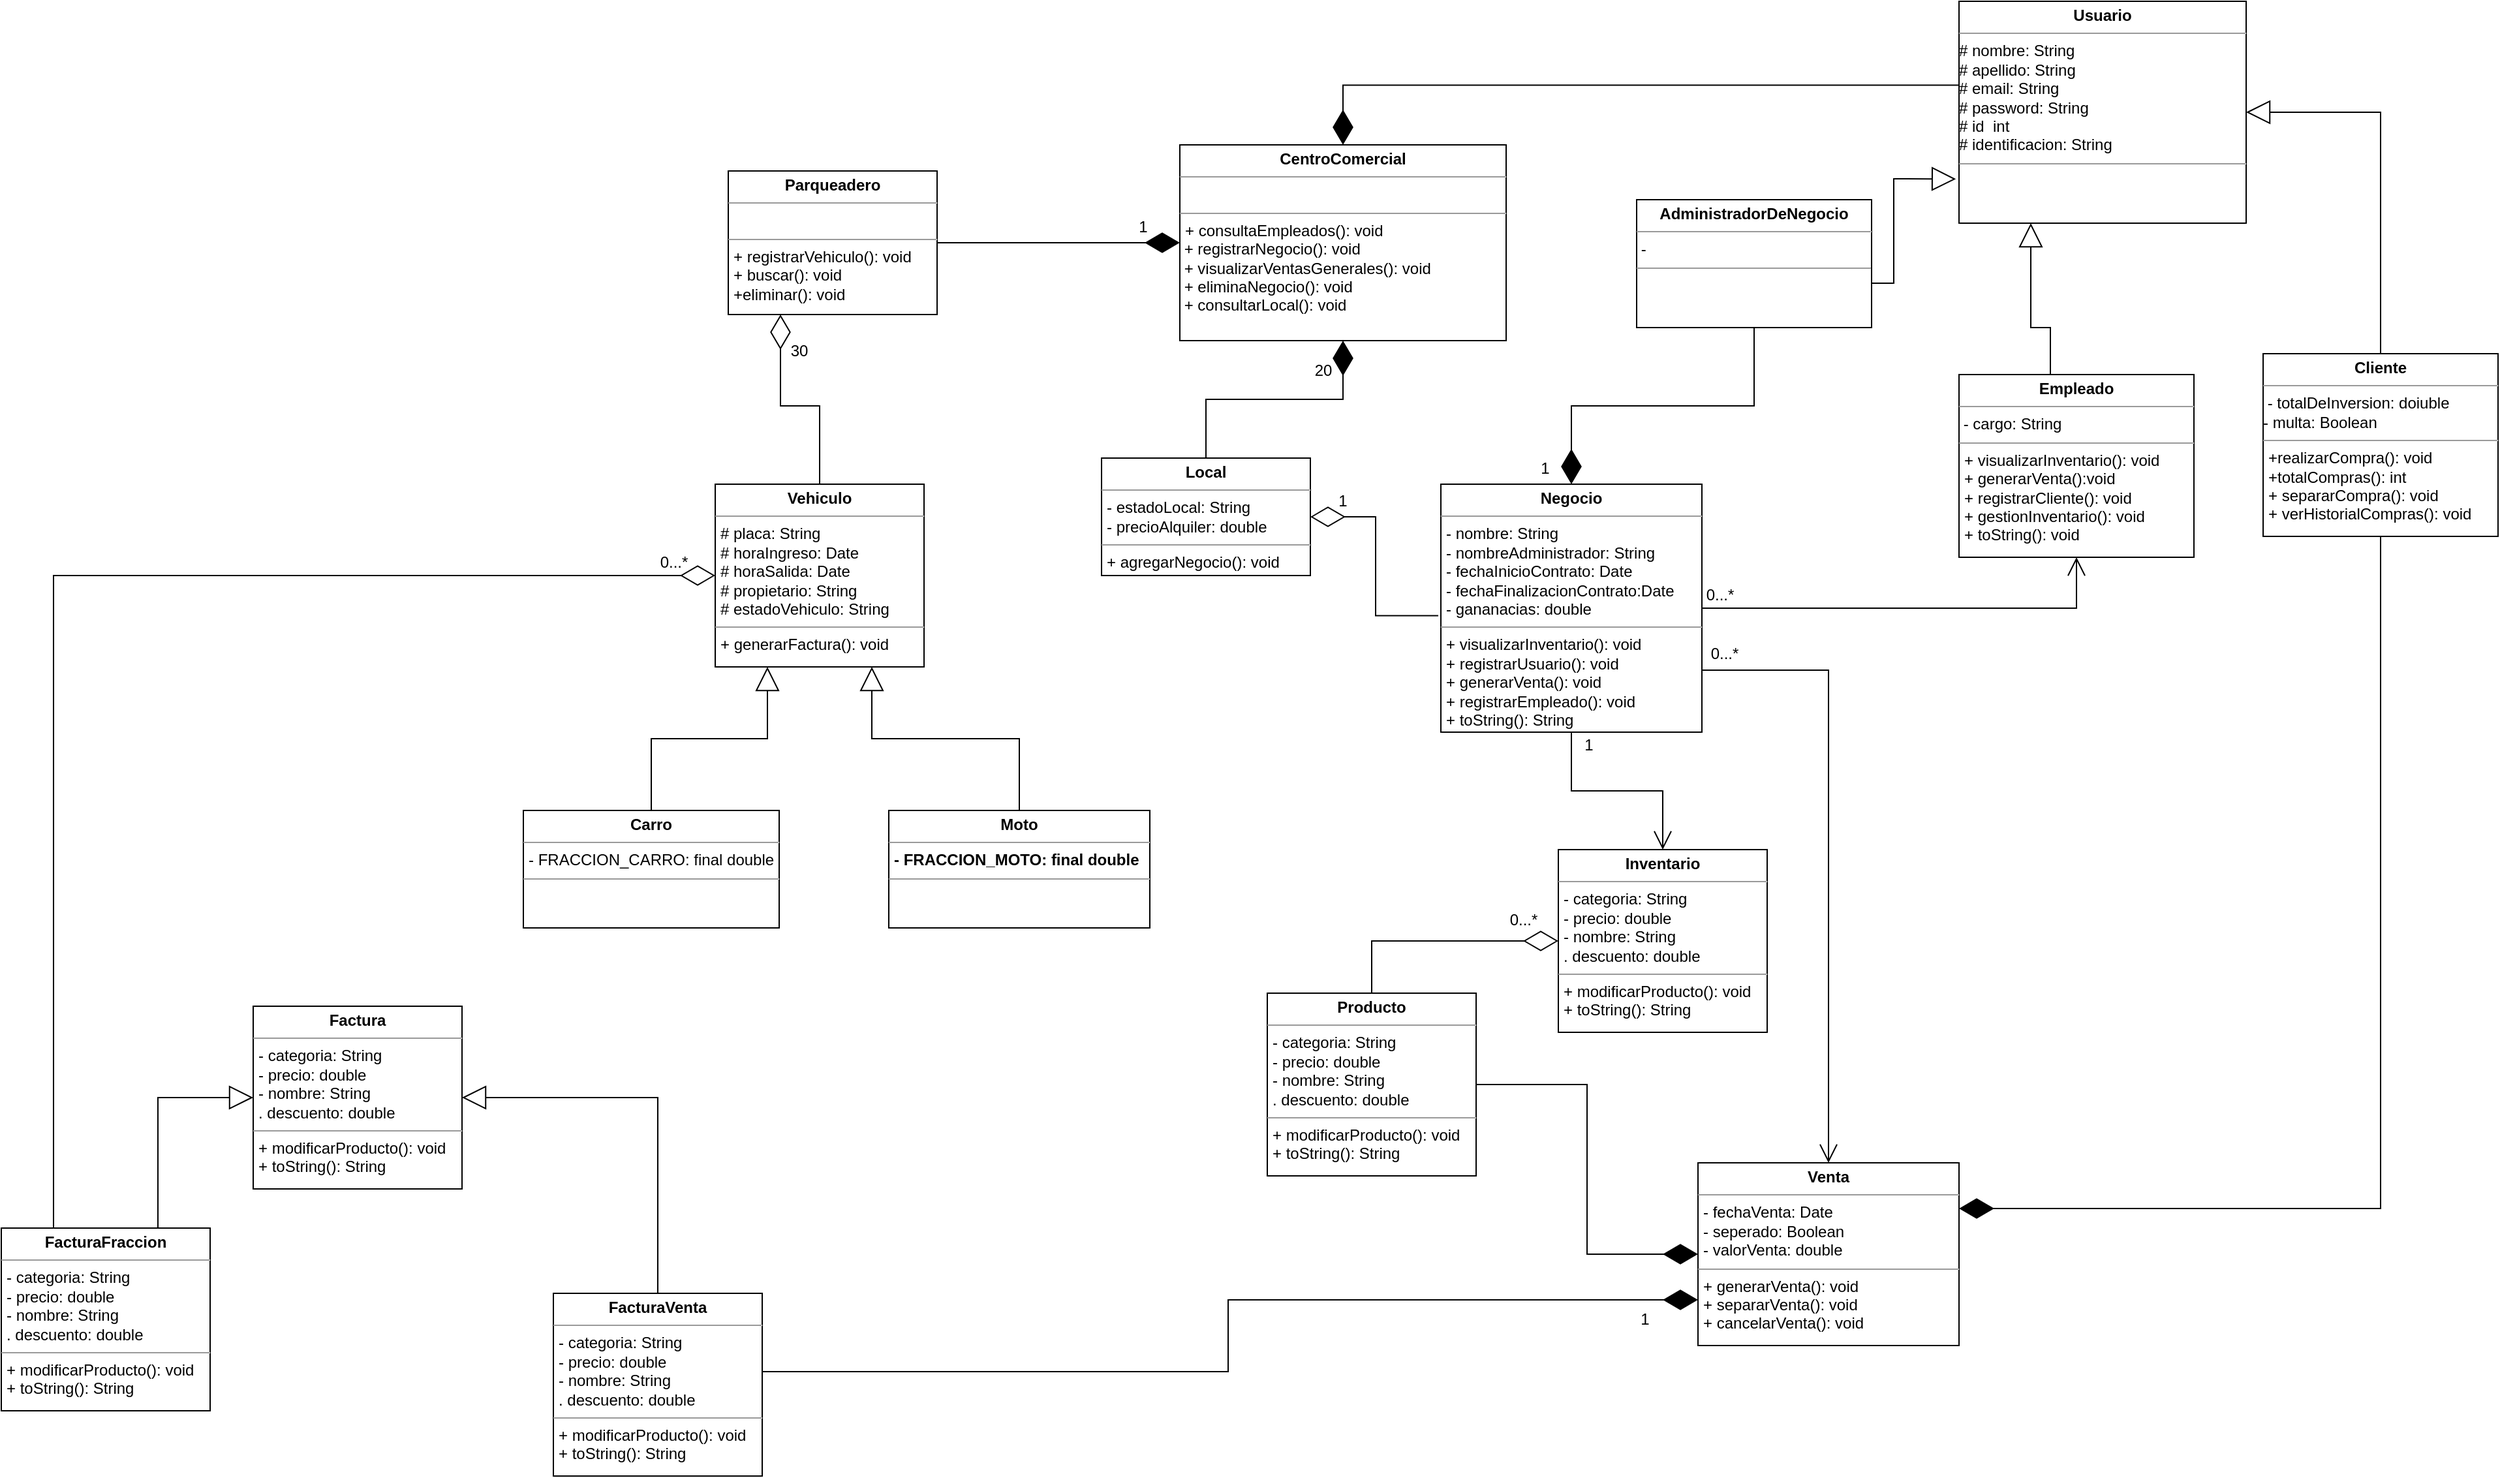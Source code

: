 <mxfile version="20.5.3" type="github" pages="4">
  <diagram id="Se-fUFtjOkQhfNqIs3zy" name="Página-7">
    <mxGraphModel dx="1615" dy="922" grid="1" gridSize="10" guides="1" tooltips="1" connect="1" arrows="1" fold="1" page="1" pageScale="1" pageWidth="100000" pageHeight="100000" math="0" shadow="0">
      <root>
        <mxCell id="0" />
        <mxCell id="1" parent="0" />
        <mxCell id="FyIRHZAKR3jJsP5KFHac-171" value="&lt;p style=&quot;margin:0px;margin-top:4px;text-align:center;&quot;&gt;&lt;b&gt;CentroComercial&lt;/b&gt;&lt;/p&gt;&lt;hr size=&quot;1&quot;&gt;&lt;p style=&quot;margin:0px;margin-left:4px;&quot;&gt;&lt;br&gt;&lt;/p&gt;&lt;hr size=&quot;1&quot;&gt;&lt;p style=&quot;margin:0px;margin-left:4px;&quot;&gt;+ consultaEmpleados(): void&lt;/p&gt;&lt;div&gt;&amp;nbsp;+ registrarNegocio(): void&lt;/div&gt;&lt;div&gt;&amp;nbsp;+ visualizarVentasGenerales(): void&lt;/div&gt;&lt;div&gt;&amp;nbsp;+ eliminaNegocio(): void &lt;br&gt;&lt;/div&gt;&lt;div&gt;&amp;nbsp;+ consultarLocal(): void&lt;br&gt;&lt;/div&gt;" style="verticalAlign=top;align=left;overflow=fill;fontSize=12;fontFamily=Helvetica;html=1;" parent="1" vertex="1">
          <mxGeometry x="993" y="170" width="250" height="150" as="geometry" />
        </mxCell>
        <mxCell id="FyIRHZAKR3jJsP5KFHac-172" value="&lt;p style=&quot;margin:0px;margin-top:4px;text-align:center;&quot;&gt;&lt;b&gt;Negocio&lt;/b&gt;&lt;/p&gt;&lt;hr size=&quot;1&quot;&gt;&lt;p style=&quot;margin:0px;margin-left:4px;&quot;&gt;- nombre: String&lt;br&gt;&lt;/p&gt;&lt;p style=&quot;margin:0px;margin-left:4px;&quot;&gt;- nombreAdministrador: String&lt;/p&gt;&lt;p style=&quot;margin:0px;margin-left:4px;&quot;&gt;- fechaInicioContrato: Date&lt;/p&gt;&lt;p style=&quot;margin:0px;margin-left:4px;&quot;&gt;- fechaFinalizacionContrato:Date&lt;/p&gt;&lt;p style=&quot;margin:0px;margin-left:4px;&quot;&gt;- gananacias: double&lt;br&gt;&lt;/p&gt;&lt;hr size=&quot;1&quot;&gt;&lt;p style=&quot;margin:0px;margin-left:4px;&quot;&gt;+ visualizarInventario(): void&lt;/p&gt;&lt;p style=&quot;margin:0px;margin-left:4px;&quot;&gt;+ registrarUsuario(): void&lt;/p&gt;&lt;p style=&quot;margin:0px;margin-left:4px;&quot;&gt;+ generarVenta(): void&lt;/p&gt;&lt;p style=&quot;margin:0px;margin-left:4px;&quot;&gt;+ registrarEmpleado(): void&lt;br&gt;&lt;/p&gt;&lt;p style=&quot;margin:0px;margin-left:4px;&quot;&gt;+ toString(): String&lt;/p&gt;&lt;p style=&quot;margin:0px;margin-left:4px;&quot;&gt;&lt;br&gt;&lt;/p&gt;" style="verticalAlign=top;align=left;overflow=fill;fontSize=12;fontFamily=Helvetica;html=1;" parent="1" vertex="1">
          <mxGeometry x="1193" y="430" width="200" height="190" as="geometry" />
        </mxCell>
        <mxCell id="FyIRHZAKR3jJsP5KFHac-173" value="&lt;p style=&quot;margin:0px;margin-top:4px;text-align:center;&quot;&gt;&lt;b&gt;Local&lt;/b&gt;&lt;/p&gt;&lt;hr size=&quot;1&quot;&gt;&lt;p style=&quot;margin:0px;margin-left:4px;&quot;&gt;- estadoLocal: String&lt;/p&gt;&lt;p style=&quot;margin:0px;margin-left:4px;&quot;&gt;- precioAlquiler: double&lt;br&gt;&lt;/p&gt;&lt;hr size=&quot;1&quot;&gt;&lt;p style=&quot;margin:0px;margin-left:4px;&quot;&gt;+ agregarNegocio(): void&lt;/p&gt;" style="verticalAlign=top;align=left;overflow=fill;fontSize=12;fontFamily=Helvetica;html=1;" parent="1" vertex="1">
          <mxGeometry x="933" y="410" width="160" height="90" as="geometry" />
        </mxCell>
        <mxCell id="FyIRHZAKR3jJsP5KFHac-174" value="" style="endArrow=diamondThin;endFill=1;endSize=24;html=1;rounded=0;entryX=0.5;entryY=1;entryDx=0;entryDy=0;exitX=0.5;exitY=0;exitDx=0;exitDy=0;edgeStyle=orthogonalEdgeStyle;" parent="1" source="FyIRHZAKR3jJsP5KFHac-173" target="FyIRHZAKR3jJsP5KFHac-171" edge="1">
          <mxGeometry width="160" relative="1" as="geometry">
            <mxPoint x="1113" y="340" as="sourcePoint" />
            <mxPoint x="1273" y="340" as="targetPoint" />
          </mxGeometry>
        </mxCell>
        <mxCell id="FyIRHZAKR3jJsP5KFHac-175" value="&lt;p style=&quot;margin:0px;margin-top:4px;text-align:center;&quot;&gt;&lt;b&gt;Parqueadero&lt;/b&gt;&lt;/p&gt;&lt;hr size=&quot;1&quot;&gt;&lt;p style=&quot;margin:0px;margin-left:4px;&quot;&gt;&lt;br&gt;&lt;/p&gt;&lt;hr size=&quot;1&quot;&gt;&lt;p style=&quot;margin:0px;margin-left:4px;&quot;&gt;+ registrarVehiculo(): void&lt;/p&gt;&lt;p style=&quot;margin:0px;margin-left:4px;&quot;&gt;+ buscar(): void&lt;/p&gt;&lt;p style=&quot;margin:0px;margin-left:4px;&quot;&gt;+eliminar(): void&lt;br&gt;&lt;/p&gt;" style="verticalAlign=top;align=left;overflow=fill;fontSize=12;fontFamily=Helvetica;html=1;" parent="1" vertex="1">
          <mxGeometry x="647" y="190" width="160" height="110" as="geometry" />
        </mxCell>
        <mxCell id="FyIRHZAKR3jJsP5KFHac-176" value="" style="endArrow=diamondThin;endFill=1;endSize=24;html=1;rounded=0;entryX=0;entryY=0.5;entryDx=0;entryDy=0;exitX=1;exitY=0.5;exitDx=0;exitDy=0;edgeStyle=orthogonalEdgeStyle;" parent="1" source="FyIRHZAKR3jJsP5KFHac-175" target="FyIRHZAKR3jJsP5KFHac-171" edge="1">
          <mxGeometry width="160" relative="1" as="geometry">
            <mxPoint x="1013.0" y="360.0" as="sourcePoint" />
            <mxPoint x="1173.0" y="270.0" as="targetPoint" />
          </mxGeometry>
        </mxCell>
        <mxCell id="FyIRHZAKR3jJsP5KFHac-178" value="20" style="text;html=1;strokeColor=none;fillColor=none;align=center;verticalAlign=middle;whiteSpace=wrap;rounded=0;" parent="1" vertex="1">
          <mxGeometry x="1093" y="330" width="20" height="25" as="geometry" />
        </mxCell>
        <mxCell id="FyIRHZAKR3jJsP5KFHac-181" value="&lt;p style=&quot;margin:0px;margin-top:4px;text-align:center;&quot;&gt;&lt;b&gt;Producto&lt;/b&gt;&lt;/p&gt;&lt;hr size=&quot;1&quot;&gt;&lt;p style=&quot;margin:0px;margin-left:4px;&quot;&gt;- categoria: String&lt;/p&gt;&lt;p style=&quot;margin:0px;margin-left:4px;&quot;&gt;- precio: double&lt;/p&gt;&lt;p style=&quot;margin:0px;margin-left:4px;&quot;&gt;- nombre: String&lt;/p&gt;&lt;p style=&quot;margin:0px;margin-left:4px;&quot;&gt;. descuento: double&lt;br&gt;&lt;/p&gt;&lt;hr size=&quot;1&quot;&gt;&lt;p style=&quot;margin:0px;margin-left:4px;&quot;&gt;+ modificarProducto(): void&lt;/p&gt;&lt;p style=&quot;margin:0px;margin-left:4px;&quot;&gt;+ toString(): String&lt;br&gt;&lt;/p&gt;" style="verticalAlign=top;align=left;overflow=fill;fontSize=12;fontFamily=Helvetica;html=1;" parent="1" vertex="1">
          <mxGeometry x="1060" y="820" width="160" height="140" as="geometry" />
        </mxCell>
        <mxCell id="FyIRHZAKR3jJsP5KFHac-182" value="&lt;p style=&quot;margin:0px;margin-top:4px;text-align:center;&quot;&gt;&lt;b&gt;Vehiculo&lt;/b&gt;&lt;/p&gt;&lt;hr size=&quot;1&quot;&gt;&lt;p style=&quot;margin:0px;margin-left:4px;&quot;&gt;# placa: String&lt;/p&gt;&lt;p style=&quot;margin:0px;margin-left:4px;&quot;&gt;# horaIngreso: Date&lt;/p&gt;&lt;p style=&quot;margin:0px;margin-left:4px;&quot;&gt;# horaSalida: Date&lt;/p&gt;&lt;p style=&quot;margin:0px;margin-left:4px;&quot;&gt;# propietario: String&lt;/p&gt;&lt;p style=&quot;margin:0px;margin-left:4px;&quot;&gt;# estadoVehiculo: String&lt;br&gt;&lt;/p&gt;&lt;hr size=&quot;1&quot;&gt;&lt;p style=&quot;margin:0px;margin-left:4px;&quot;&gt;+ generarFactura(): void&lt;br&gt;&lt;/p&gt;" style="verticalAlign=top;align=left;overflow=fill;fontSize=12;fontFamily=Helvetica;html=1;" parent="1" vertex="1">
          <mxGeometry x="637" y="430" width="160" height="140" as="geometry" />
        </mxCell>
        <mxCell id="FyIRHZAKR3jJsP5KFHac-183" value="&lt;p style=&quot;margin:0px;margin-top:4px;text-align:center;&quot;&gt;&lt;b&gt;Carro&lt;/b&gt;&lt;/p&gt;&lt;hr size=&quot;1&quot;&gt;&lt;p style=&quot;margin:0px;margin-left:4px;&quot;&gt;- FRACCION_CARRO: final double&lt;br&gt;&lt;/p&gt;&lt;hr size=&quot;1&quot;&gt;" style="verticalAlign=top;align=left;overflow=fill;fontSize=12;fontFamily=Helvetica;html=1;" parent="1" vertex="1">
          <mxGeometry x="490" y="680" width="196" height="90" as="geometry" />
        </mxCell>
        <mxCell id="FyIRHZAKR3jJsP5KFHac-184" value="&lt;p style=&quot;margin:0px;margin-top:4px;text-align:center;&quot;&gt;Moto&lt;/p&gt;&lt;hr size=&quot;1&quot;&gt;&lt;p style=&quot;margin:0px;margin-left:4px;&quot;&gt;- FRACCION_MOTO: final double&lt;/p&gt;&lt;hr size=&quot;1&quot;&gt;&lt;p style=&quot;margin:0px;margin-left:4px;&quot;&gt;&lt;br&gt;&lt;/p&gt;" style="verticalAlign=top;align=left;overflow=fill;fontSize=12;fontFamily=Helvetica;html=1;fontStyle=1" parent="1" vertex="1">
          <mxGeometry x="770" y="680" width="200" height="90" as="geometry" />
        </mxCell>
        <mxCell id="FyIRHZAKR3jJsP5KFHac-185" value="" style="endArrow=diamondThin;endFill=0;endSize=24;html=1;rounded=0;entryX=0.25;entryY=1;entryDx=0;entryDy=0;exitX=0.5;exitY=0;exitDx=0;exitDy=0;edgeStyle=orthogonalEdgeStyle;" parent="1" source="FyIRHZAKR3jJsP5KFHac-182" target="FyIRHZAKR3jJsP5KFHac-175" edge="1">
          <mxGeometry width="160" relative="1" as="geometry">
            <mxPoint x="997" y="460" as="sourcePoint" />
            <mxPoint x="1157" y="460" as="targetPoint" />
            <Array as="points">
              <mxPoint x="717" y="370" />
              <mxPoint x="687" y="370" />
            </Array>
          </mxGeometry>
        </mxCell>
        <mxCell id="FyIRHZAKR3jJsP5KFHac-187" value="&lt;p style=&quot;margin:0px;margin-top:4px;text-align:center;&quot;&gt;&lt;b&gt;Usuario&lt;/b&gt;&lt;br&gt;&lt;/p&gt;&lt;hr size=&quot;1&quot;&gt;&lt;div&gt;# nombre: String&lt;/div&gt;&lt;div&gt;# apellido: String&lt;/div&gt;&lt;div&gt;# email: String&lt;/div&gt;&lt;div&gt;# password: String&lt;/div&gt;&lt;div&gt;# id&amp;nbsp; int&lt;/div&gt;&lt;div&gt;# identificacion: String&lt;br&gt;&lt;/div&gt;&lt;hr size=&quot;1&quot;&gt;&lt;p style=&quot;margin:0px;margin-left:4px;&quot;&gt;&lt;br&gt;&lt;/p&gt;" style="verticalAlign=top;align=left;overflow=fill;fontSize=12;fontFamily=Helvetica;html=1;" parent="1" vertex="1">
          <mxGeometry x="1590" y="60" width="220" height="170" as="geometry" />
        </mxCell>
        <mxCell id="FyIRHZAKR3jJsP5KFHac-194" value="&lt;p style=&quot;margin:0px;margin-top:4px;text-align:center;&quot;&gt;&lt;b&gt;Empleado&lt;/b&gt;&lt;/p&gt;&lt;hr size=&quot;1&quot;&gt;&amp;nbsp;- cargo: String&lt;br&gt;&lt;hr size=&quot;1&quot;&gt;&lt;p style=&quot;margin:0px;margin-left:4px;&quot;&gt;+ visualizarInventario(): void&lt;/p&gt;&lt;p style=&quot;margin:0px;margin-left:4px;&quot;&gt;+ generarVenta():void&lt;/p&gt;&lt;p style=&quot;margin:0px;margin-left:4px;&quot;&gt;+ registrarCliente(): void&lt;/p&gt;&lt;p style=&quot;margin:0px;margin-left:4px;&quot;&gt;+ gestionInventario(): void&lt;/p&gt;&lt;p style=&quot;margin:0px;margin-left:4px;&quot;&gt;+ toString(): void&lt;br&gt;&lt;/p&gt;" style="verticalAlign=top;align=left;overflow=fill;fontSize=12;fontFamily=Helvetica;html=1;" parent="1" vertex="1">
          <mxGeometry x="1590" y="346" width="180" height="140" as="geometry" />
        </mxCell>
        <mxCell id="FyIRHZAKR3jJsP5KFHac-198" value="" style="endArrow=block;endSize=16;endFill=0;html=1;rounded=0;entryX=0.25;entryY=1;entryDx=0;entryDy=0;exitX=0.5;exitY=0;exitDx=0;exitDy=0;edgeStyle=orthogonalEdgeStyle;" parent="1" source="FyIRHZAKR3jJsP5KFHac-194" target="FyIRHZAKR3jJsP5KFHac-187" edge="1">
          <mxGeometry width="160" relative="1" as="geometry">
            <mxPoint x="1663" y="319.17" as="sourcePoint" />
            <mxPoint x="1823" y="319.17" as="targetPoint" />
            <Array as="points">
              <mxPoint x="1660" y="346" />
              <mxPoint x="1660" y="310" />
              <mxPoint x="1645" y="310" />
            </Array>
          </mxGeometry>
        </mxCell>
        <mxCell id="FyIRHZAKR3jJsP5KFHac-199" value="&lt;p style=&quot;margin:0px;margin-top:4px;text-align:center;&quot;&gt;&lt;b&gt;Cliente&lt;/b&gt;&lt;/p&gt;&lt;hr size=&quot;1&quot;&gt;&lt;div&gt;&amp;nbsp;- totalDeInversion: doiuble&lt;/div&gt;&lt;div&gt;- multa: Boolean&lt;br&gt;&lt;/div&gt;&lt;hr size=&quot;1&quot;&gt;&lt;p style=&quot;margin:0px;margin-left:4px;&quot;&gt;+realizarCompra(): void&lt;/p&gt;&lt;p style=&quot;margin:0px;margin-left:4px;&quot;&gt;+totalCompras(): int&lt;/p&gt;&lt;p style=&quot;margin:0px;margin-left:4px;&quot;&gt;+ separarCompra(): void&lt;br&gt;&lt;/p&gt;&lt;p style=&quot;margin:0px;margin-left:4px;&quot;&gt;+ verHistorialCompras(): void&lt;br&gt;&lt;/p&gt;" style="verticalAlign=top;align=left;overflow=fill;fontSize=12;fontFamily=Helvetica;html=1;" parent="1" vertex="1">
          <mxGeometry x="1823" y="330" width="180" height="140" as="geometry" />
        </mxCell>
        <mxCell id="FyIRHZAKR3jJsP5KFHac-200" value="" style="endArrow=block;endSize=16;endFill=0;html=1;rounded=0;entryX=1;entryY=0.5;entryDx=0;entryDy=0;exitX=0.5;exitY=0;exitDx=0;exitDy=0;edgeStyle=orthogonalEdgeStyle;" parent="1" source="FyIRHZAKR3jJsP5KFHac-199" target="FyIRHZAKR3jJsP5KFHac-187" edge="1">
          <mxGeometry width="160" relative="1" as="geometry">
            <mxPoint x="1843" y="300.0" as="sourcePoint" />
            <mxPoint x="1823" y="220.0" as="targetPoint" />
          </mxGeometry>
        </mxCell>
        <mxCell id="FyIRHZAKR3jJsP5KFHac-206" value="30" style="text;html=1;strokeColor=none;fillColor=none;align=center;verticalAlign=middle;whiteSpace=wrap;rounded=0;" parent="1" vertex="1">
          <mxGeometry x="686" y="318" width="31" height="20" as="geometry" />
        </mxCell>
        <mxCell id="FyIRHZAKR3jJsP5KFHac-207" value="" style="endArrow=block;endSize=16;endFill=0;html=1;rounded=0;exitX=0.5;exitY=0;exitDx=0;exitDy=0;edgeStyle=orthogonalEdgeStyle;entryX=0.25;entryY=1;entryDx=0;entryDy=0;" parent="1" source="FyIRHZAKR3jJsP5KFHac-183" target="FyIRHZAKR3jJsP5KFHac-182" edge="1">
          <mxGeometry width="160" relative="1" as="geometry">
            <mxPoint x="877" y="655" as="sourcePoint" />
            <mxPoint x="857" y="575" as="targetPoint" />
          </mxGeometry>
        </mxCell>
        <mxCell id="FyIRHZAKR3jJsP5KFHac-208" value="" style="endArrow=block;endSize=16;endFill=0;html=1;rounded=0;exitX=0.5;exitY=0;exitDx=0;exitDy=0;edgeStyle=orthogonalEdgeStyle;entryX=0.75;entryY=1;entryDx=0;entryDy=0;" parent="1" source="FyIRHZAKR3jJsP5KFHac-184" target="FyIRHZAKR3jJsP5KFHac-182" edge="1">
          <mxGeometry width="160" relative="1" as="geometry">
            <mxPoint x="647" y="650" as="sourcePoint" />
            <mxPoint x="687" y="570" as="targetPoint" />
          </mxGeometry>
        </mxCell>
        <mxCell id="VboYZ_cfPFqII8MxB7yu-1" value="" style="endArrow=diamondThin;endFill=1;endSize=24;html=1;rounded=0;edgeStyle=orthogonalEdgeStyle;entryX=0.5;entryY=0;entryDx=0;entryDy=0;exitX=0;exitY=0.378;exitDx=0;exitDy=0;exitPerimeter=0;" parent="1" source="FyIRHZAKR3jJsP5KFHac-187" target="FyIRHZAKR3jJsP5KFHac-171" edge="1">
          <mxGeometry width="160" relative="1" as="geometry">
            <mxPoint x="1490" y="210" as="sourcePoint" />
            <mxPoint x="1330" y="210" as="targetPoint" />
          </mxGeometry>
        </mxCell>
        <mxCell id="bhqo9g9FosJsZrHJy8FX-1" value="&lt;div&gt;1&lt;/div&gt;&lt;div&gt;&lt;br&gt;&lt;/div&gt;" style="text;html=1;strokeColor=none;fillColor=none;align=center;verticalAlign=middle;whiteSpace=wrap;rounded=0;" parent="1" vertex="1">
          <mxGeometry x="1103" y="440" width="30" height="20" as="geometry" />
        </mxCell>
        <mxCell id="bhqo9g9FosJsZrHJy8FX-3" value="&lt;div&gt;1&lt;/div&gt;&lt;div&gt;&lt;br&gt;&lt;/div&gt;" style="text;html=1;strokeColor=none;fillColor=none;align=center;verticalAlign=middle;whiteSpace=wrap;rounded=0;" parent="1" vertex="1">
          <mxGeometry x="950" y="230" width="30" height="20" as="geometry" />
        </mxCell>
        <mxCell id="N69s6EBZAKs7ROlux9TN-1" value="&lt;p style=&quot;margin:0px;margin-top:4px;text-align:center;&quot;&gt;&lt;b&gt;Venta&lt;/b&gt;&lt;/p&gt;&lt;hr size=&quot;1&quot;&gt;&lt;p style=&quot;margin:0px;margin-left:4px;&quot;&gt;- fechaVenta: Date&lt;/p&gt;&lt;p style=&quot;margin:0px;margin-left:4px;&quot;&gt;- seperado: Boolean&lt;/p&gt;&lt;p style=&quot;margin:0px;margin-left:4px;&quot;&gt;- valorVenta: double&lt;br&gt;&lt;/p&gt;&lt;hr size=&quot;1&quot;&gt;&lt;p style=&quot;margin:0px;margin-left:4px;&quot;&gt;+ generarVenta(): void&lt;/p&gt;&lt;p style=&quot;margin:0px;margin-left:4px;&quot;&gt;+ separarVenta(): void&lt;/p&gt;&lt;p style=&quot;margin:0px;margin-left:4px;&quot;&gt;+ cancelarVenta(): void&lt;br&gt;&lt;/p&gt;" style="verticalAlign=top;align=left;overflow=fill;fontSize=12;fontFamily=Helvetica;html=1;" parent="1" vertex="1">
          <mxGeometry x="1390" y="950" width="200" height="140" as="geometry" />
        </mxCell>
        <mxCell id="N69s6EBZAKs7ROlux9TN-3" value="0...*" style="text;html=1;strokeColor=none;fillColor=none;align=center;verticalAlign=middle;whiteSpace=wrap;rounded=0;" parent="1" vertex="1">
          <mxGeometry x="1404" y="550" width="13" height="20" as="geometry" />
        </mxCell>
        <mxCell id="N69s6EBZAKs7ROlux9TN-5" value="" style="endArrow=diamondThin;endFill=1;endSize=24;html=1;rounded=0;entryX=1;entryY=0.25;entryDx=0;entryDy=0;exitX=0.5;exitY=1;exitDx=0;exitDy=0;edgeStyle=orthogonalEdgeStyle;" parent="1" source="FyIRHZAKR3jJsP5KFHac-199" target="N69s6EBZAKs7ROlux9TN-1" edge="1">
          <mxGeometry width="160" relative="1" as="geometry">
            <mxPoint x="2130" y="829.72" as="sourcePoint" />
            <mxPoint x="1893" y="732.22" as="targetPoint" />
          </mxGeometry>
        </mxCell>
        <mxCell id="N69s6EBZAKs7ROlux9TN-7" value="" style="endArrow=diamondThin;endFill=0;endSize=24;html=1;rounded=0;entryX=1;entryY=0.5;entryDx=0;entryDy=0;edgeStyle=orthogonalEdgeStyle;exitX=-0.01;exitY=0.53;exitDx=0;exitDy=0;exitPerimeter=0;" parent="1" source="FyIRHZAKR3jJsP5KFHac-172" target="FyIRHZAKR3jJsP5KFHac-173" edge="1">
          <mxGeometry width="160" relative="1" as="geometry">
            <mxPoint x="1313.0" y="731" as="sourcePoint" />
            <mxPoint x="1303" y="630" as="targetPoint" />
          </mxGeometry>
        </mxCell>
        <mxCell id="N69s6EBZAKs7ROlux9TN-9" value="" style="endArrow=diamondThin;endFill=1;endSize=24;html=1;rounded=0;exitX=1;exitY=0.5;exitDx=0;exitDy=0;entryX=0;entryY=0.5;entryDx=0;entryDy=0;edgeStyle=orthogonalEdgeStyle;" parent="1" source="FyIRHZAKR3jJsP5KFHac-181" target="N69s6EBZAKs7ROlux9TN-1" edge="1">
          <mxGeometry width="160" relative="1" as="geometry">
            <mxPoint x="1430" y="780.47" as="sourcePoint" />
            <mxPoint x="1590" y="780.47" as="targetPoint" />
          </mxGeometry>
        </mxCell>
        <mxCell id="N69s6EBZAKs7ROlux9TN-14" value="0...*" style="text;html=1;strokeColor=none;fillColor=none;align=center;verticalAlign=middle;whiteSpace=wrap;rounded=0;" parent="1" vertex="1">
          <mxGeometry x="1397" y="510" width="20" height="10" as="geometry" />
        </mxCell>
        <mxCell id="zMG_7TYJd3lxGz3rvfSq-1" value="&lt;p style=&quot;margin:0px;margin-top:4px;text-align:center;&quot;&gt;&lt;b&gt;AdministradorDeNegocio&lt;/b&gt;&lt;/p&gt;&lt;hr size=&quot;1&quot;&gt;&lt;div&gt;&amp;nbsp;- &lt;br&gt;&lt;/div&gt;&lt;hr size=&quot;1&quot;&gt;" style="verticalAlign=top;align=left;overflow=fill;fontSize=12;fontFamily=Helvetica;html=1;" parent="1" vertex="1">
          <mxGeometry x="1343" y="212" width="180" height="98" as="geometry" />
        </mxCell>
        <mxCell id="zMG_7TYJd3lxGz3rvfSq-3" value="" style="endArrow=block;endSize=16;endFill=0;html=1;rounded=0;entryX=-0.011;entryY=0.801;entryDx=0;entryDy=0;exitX=1;exitY=0.5;exitDx=0;exitDy=0;edgeStyle=orthogonalEdgeStyle;entryPerimeter=0;" parent="1" source="zMG_7TYJd3lxGz3rvfSq-1" target="FyIRHZAKR3jJsP5KFHac-187" edge="1">
          <mxGeometry width="160" relative="1" as="geometry">
            <mxPoint x="1600" y="340" as="sourcePoint" />
            <mxPoint x="1710" y="200" as="targetPoint" />
            <Array as="points">
              <mxPoint x="1523" y="276" />
              <mxPoint x="1540" y="276" />
              <mxPoint x="1540" y="196" />
              <mxPoint x="1550" y="196" />
            </Array>
          </mxGeometry>
        </mxCell>
        <mxCell id="zMG_7TYJd3lxGz3rvfSq-4" value="" style="endArrow=diamondThin;endFill=1;endSize=24;html=1;rounded=0;exitX=0.5;exitY=1;exitDx=0;exitDy=0;entryX=0.5;entryY=0;entryDx=0;entryDy=0;edgeStyle=orthogonalEdgeStyle;" parent="1" source="zMG_7TYJd3lxGz3rvfSq-1" target="FyIRHZAKR3jJsP5KFHac-172" edge="1">
          <mxGeometry width="160" relative="1" as="geometry">
            <mxPoint x="1360" y="382.58" as="sourcePoint" />
            <mxPoint x="1200" y="382.58" as="targetPoint" />
          </mxGeometry>
        </mxCell>
        <mxCell id="zMG_7TYJd3lxGz3rvfSq-5" value="1" style="text;html=1;strokeColor=none;fillColor=none;align=center;verticalAlign=middle;whiteSpace=wrap;rounded=0;" parent="1" vertex="1">
          <mxGeometry x="1263" y="413" width="20" height="10" as="geometry" />
        </mxCell>
        <mxCell id="zMG_7TYJd3lxGz3rvfSq-8" value="&lt;p style=&quot;margin:0px;margin-top:4px;text-align:center;&quot;&gt;&lt;b&gt;Inventario&lt;/b&gt;&lt;/p&gt;&lt;hr size=&quot;1&quot;&gt;&lt;p style=&quot;margin:0px;margin-left:4px;&quot;&gt;- categoria: String&lt;/p&gt;&lt;p style=&quot;margin:0px;margin-left:4px;&quot;&gt;- precio: double&lt;/p&gt;&lt;p style=&quot;margin:0px;margin-left:4px;&quot;&gt;- nombre: String&lt;/p&gt;&lt;p style=&quot;margin:0px;margin-left:4px;&quot;&gt;. descuento: double&lt;br&gt;&lt;/p&gt;&lt;hr size=&quot;1&quot;&gt;&lt;p style=&quot;margin:0px;margin-left:4px;&quot;&gt;+ modificarProducto(): void&lt;/p&gt;&lt;p style=&quot;margin:0px;margin-left:4px;&quot;&gt;+ toString(): String&lt;br&gt;&lt;/p&gt;" style="verticalAlign=top;align=left;overflow=fill;fontSize=12;fontFamily=Helvetica;html=1;" parent="1" vertex="1">
          <mxGeometry x="1283" y="710" width="160" height="140" as="geometry" />
        </mxCell>
        <mxCell id="zMG_7TYJd3lxGz3rvfSq-9" value="&lt;p style=&quot;margin:0px;margin-top:4px;text-align:center;&quot;&gt;&lt;b&gt;Factura&lt;/b&gt;&lt;/p&gt;&lt;hr size=&quot;1&quot;&gt;&lt;p style=&quot;margin:0px;margin-left:4px;&quot;&gt;- categoria: String&lt;/p&gt;&lt;p style=&quot;margin:0px;margin-left:4px;&quot;&gt;- precio: double&lt;/p&gt;&lt;p style=&quot;margin:0px;margin-left:4px;&quot;&gt;- nombre: String&lt;/p&gt;&lt;p style=&quot;margin:0px;margin-left:4px;&quot;&gt;. descuento: double&lt;br&gt;&lt;/p&gt;&lt;hr size=&quot;1&quot;&gt;&lt;p style=&quot;margin:0px;margin-left:4px;&quot;&gt;+ modificarProducto(): void&lt;/p&gt;&lt;p style=&quot;margin:0px;margin-left:4px;&quot;&gt;+ toString(): String&lt;br&gt;&lt;/p&gt;" style="verticalAlign=top;align=left;overflow=fill;fontSize=12;fontFamily=Helvetica;html=1;" parent="1" vertex="1">
          <mxGeometry x="283" y="830" width="160" height="140" as="geometry" />
        </mxCell>
        <mxCell id="zMG_7TYJd3lxGz3rvfSq-10" value="&lt;p style=&quot;margin:0px;margin-top:4px;text-align:center;&quot;&gt;&lt;b&gt;FacturaFraccion&lt;/b&gt;&lt;br&gt;&lt;/p&gt;&lt;hr size=&quot;1&quot;&gt;&lt;p style=&quot;margin:0px;margin-left:4px;&quot;&gt;- categoria: String&lt;/p&gt;&lt;p style=&quot;margin:0px;margin-left:4px;&quot;&gt;- precio: double&lt;/p&gt;&lt;p style=&quot;margin:0px;margin-left:4px;&quot;&gt;- nombre: String&lt;/p&gt;&lt;p style=&quot;margin:0px;margin-left:4px;&quot;&gt;. descuento: double&lt;br&gt;&lt;/p&gt;&lt;hr size=&quot;1&quot;&gt;&lt;p style=&quot;margin:0px;margin-left:4px;&quot;&gt;+ modificarProducto(): void&lt;/p&gt;&lt;p style=&quot;margin:0px;margin-left:4px;&quot;&gt;+ toString(): String&lt;br&gt;&lt;/p&gt;" style="verticalAlign=top;align=left;overflow=fill;fontSize=12;fontFamily=Helvetica;html=1;" parent="1" vertex="1">
          <mxGeometry x="90" y="1000" width="160" height="140" as="geometry" />
        </mxCell>
        <mxCell id="zMG_7TYJd3lxGz3rvfSq-11" value="&lt;p style=&quot;margin:0px;margin-top:4px;text-align:center;&quot;&gt;&lt;b&gt;FacturaVenta&lt;/b&gt;&lt;br&gt;&lt;/p&gt;&lt;hr size=&quot;1&quot;&gt;&lt;p style=&quot;margin:0px;margin-left:4px;&quot;&gt;- categoria: String&lt;/p&gt;&lt;p style=&quot;margin:0px;margin-left:4px;&quot;&gt;- precio: double&lt;/p&gt;&lt;p style=&quot;margin:0px;margin-left:4px;&quot;&gt;- nombre: String&lt;/p&gt;&lt;p style=&quot;margin:0px;margin-left:4px;&quot;&gt;. descuento: double&lt;br&gt;&lt;/p&gt;&lt;hr size=&quot;1&quot;&gt;&lt;p style=&quot;margin:0px;margin-left:4px;&quot;&gt;+ modificarProducto(): void&lt;/p&gt;&lt;p style=&quot;margin:0px;margin-left:4px;&quot;&gt;+ toString(): String&lt;br&gt;&lt;/p&gt;" style="verticalAlign=top;align=left;overflow=fill;fontSize=12;fontFamily=Helvetica;html=1;" parent="1" vertex="1">
          <mxGeometry x="513" y="1050" width="160" height="140" as="geometry" />
        </mxCell>
        <mxCell id="zMG_7TYJd3lxGz3rvfSq-12" value="" style="endArrow=block;endSize=16;endFill=0;html=1;rounded=0;entryX=0;entryY=0.5;entryDx=0;entryDy=0;exitX=0.75;exitY=0;exitDx=0;exitDy=0;edgeStyle=orthogonalEdgeStyle;" parent="1" source="zMG_7TYJd3lxGz3rvfSq-10" target="zMG_7TYJd3lxGz3rvfSq-9" edge="1">
          <mxGeometry width="160" relative="1" as="geometry">
            <mxPoint x="320" y="824.96" as="sourcePoint" />
            <mxPoint x="384.58" y="760.13" as="targetPoint" />
            <Array as="points">
              <mxPoint x="210" y="900" />
            </Array>
          </mxGeometry>
        </mxCell>
        <mxCell id="zMG_7TYJd3lxGz3rvfSq-13" value="" style="endArrow=block;endSize=16;endFill=0;html=1;rounded=0;entryX=1;entryY=0.5;entryDx=0;entryDy=0;exitX=0.5;exitY=0;exitDx=0;exitDy=0;edgeStyle=orthogonalEdgeStyle;" parent="1" source="zMG_7TYJd3lxGz3rvfSq-11" target="zMG_7TYJd3lxGz3rvfSq-9" edge="1">
          <mxGeometry width="160" relative="1" as="geometry">
            <mxPoint x="750" y="1060" as="sourcePoint" />
            <mxPoint x="637" y="1160" as="targetPoint" />
            <Array as="points">
              <mxPoint x="593" y="900" />
            </Array>
          </mxGeometry>
        </mxCell>
        <mxCell id="zMG_7TYJd3lxGz3rvfSq-14" value="" style="endArrow=open;endFill=1;endSize=12;html=1;rounded=0;entryX=0.5;entryY=1;entryDx=0;entryDy=0;exitX=1;exitY=0.5;exitDx=0;exitDy=0;edgeStyle=orthogonalEdgeStyle;" parent="1" source="FyIRHZAKR3jJsP5KFHac-172" target="FyIRHZAKR3jJsP5KFHac-194" edge="1">
          <mxGeometry width="160" relative="1" as="geometry">
            <mxPoint x="1490" y="524.52" as="sourcePoint" />
            <mxPoint x="1650" y="524.52" as="targetPoint" />
          </mxGeometry>
        </mxCell>
        <mxCell id="zMG_7TYJd3lxGz3rvfSq-15" value="" style="endArrow=open;endFill=1;endSize=12;html=1;rounded=0;entryX=0.5;entryY=0;entryDx=0;entryDy=0;exitX=1;exitY=0.75;exitDx=0;exitDy=0;edgeStyle=orthogonalEdgeStyle;" parent="1" source="FyIRHZAKR3jJsP5KFHac-172" target="N69s6EBZAKs7ROlux9TN-1" edge="1">
          <mxGeometry width="160" relative="1" as="geometry">
            <mxPoint x="1450" y="610" as="sourcePoint" />
            <mxPoint x="1610" y="610" as="targetPoint" />
          </mxGeometry>
        </mxCell>
        <mxCell id="zMG_7TYJd3lxGz3rvfSq-16" value="" style="endArrow=diamondThin;endFill=0;endSize=24;html=1;rounded=0;edgeStyle=orthogonalEdgeStyle;exitX=0.25;exitY=0;exitDx=0;exitDy=0;entryX=0;entryY=0.5;entryDx=0;entryDy=0;" parent="1" source="zMG_7TYJd3lxGz3rvfSq-10" edge="1" target="FyIRHZAKR3jJsP5KFHac-182">
          <mxGeometry width="160" relative="1" as="geometry">
            <mxPoint x="200" y="790" as="sourcePoint" />
            <mxPoint x="637" y="530" as="targetPoint" />
            <Array as="points">
              <mxPoint x="130" y="500" />
            </Array>
          </mxGeometry>
        </mxCell>
        <mxCell id="zMG_7TYJd3lxGz3rvfSq-17" value="0...*" style="text;html=1;strokeColor=none;fillColor=none;align=center;verticalAlign=middle;whiteSpace=wrap;rounded=0;" parent="1" vertex="1">
          <mxGeometry x="590" y="480" width="31" height="20" as="geometry" />
        </mxCell>
        <mxCell id="zMG_7TYJd3lxGz3rvfSq-19" value="" style="endArrow=diamondThin;endFill=1;endSize=24;html=1;rounded=0;exitX=1;exitY=0.5;exitDx=0;exitDy=0;entryX=0;entryY=0.75;entryDx=0;entryDy=0;edgeStyle=orthogonalEdgeStyle;" parent="1" source="zMG_7TYJd3lxGz3rvfSq-11" target="N69s6EBZAKs7ROlux9TN-1" edge="1">
          <mxGeometry width="160" relative="1" as="geometry">
            <mxPoint x="943" y="1050" as="sourcePoint" />
            <mxPoint x="1103" y="1050" as="targetPoint" />
            <Array as="points">
              <mxPoint x="673" y="1110" />
              <mxPoint x="1030" y="1110" />
              <mxPoint x="1030" y="1055" />
            </Array>
          </mxGeometry>
        </mxCell>
        <mxCell id="zMG_7TYJd3lxGz3rvfSq-20" value="1" style="text;html=1;strokeColor=none;fillColor=none;align=center;verticalAlign=middle;whiteSpace=wrap;rounded=0;" parent="1" vertex="1">
          <mxGeometry x="1343" y="1060" width="13" height="20" as="geometry" />
        </mxCell>
        <mxCell id="9a0Uj_xdNZPC3Jw7T_ap-1" value="" style="endArrow=open;endFill=1;endSize=12;html=1;rounded=0;entryX=0.5;entryY=0;entryDx=0;entryDy=0;exitX=0.5;exitY=1;exitDx=0;exitDy=0;edgeStyle=orthogonalEdgeStyle;" parent="1" source="FyIRHZAKR3jJsP5KFHac-172" target="zMG_7TYJd3lxGz3rvfSq-8" edge="1">
          <mxGeometry width="160" relative="1" as="geometry">
            <mxPoint x="1403" y="582.5" as="sourcePoint" />
            <mxPoint x="1500" y="960" as="targetPoint" />
          </mxGeometry>
        </mxCell>
        <mxCell id="9a0Uj_xdNZPC3Jw7T_ap-2" value="" style="endArrow=diamondThin;endFill=0;endSize=24;html=1;rounded=0;exitX=0.5;exitY=0;exitDx=0;exitDy=0;entryX=0;entryY=0.5;entryDx=0;entryDy=0;edgeStyle=orthogonalEdgeStyle;" parent="1" source="FyIRHZAKR3jJsP5KFHac-181" target="zMG_7TYJd3lxGz3rvfSq-8" edge="1">
          <mxGeometry width="160" relative="1" as="geometry">
            <mxPoint x="1150" y="770" as="sourcePoint" />
            <mxPoint x="1310" y="770" as="targetPoint" />
          </mxGeometry>
        </mxCell>
        <mxCell id="9a0Uj_xdNZPC3Jw7T_ap-3" value="0...*" style="text;html=1;strokeColor=none;fillColor=none;align=center;verticalAlign=middle;whiteSpace=wrap;rounded=0;" parent="1" vertex="1">
          <mxGeometry x="1250" y="754" width="13" height="20" as="geometry" />
        </mxCell>
        <mxCell id="9a0Uj_xdNZPC3Jw7T_ap-4" value="1" style="text;html=1;strokeColor=none;fillColor=none;align=center;verticalAlign=middle;whiteSpace=wrap;rounded=0;" parent="1" vertex="1">
          <mxGeometry x="1300" y="620" width="13" height="20" as="geometry" />
        </mxCell>
      </root>
    </mxGraphModel>
  </diagram>
  <diagram id="ohT2N6QQcAWo0nPiM2R5" name="Página-8">
    <mxGraphModel dx="1235" dy="705" grid="1" gridSize="10" guides="1" tooltips="1" connect="1" arrows="1" fold="1" page="1" pageScale="1" pageWidth="1700" pageHeight="1100" math="0" shadow="0">
      <root>
        <mxCell id="0" />
        <mxCell id="1" parent="0" />
        <mxCell id="_nHcjC6NgaVT3KqxXpBn-2" value="" style="swimlane;startSize=0;" parent="1" vertex="1">
          <mxGeometry x="480" y="110" width="700" height="790" as="geometry" />
        </mxCell>
        <mxCell id="_nHcjC6NgaVT3KqxXpBn-4" value="Centro Comercial1" style="text;align=center;fontStyle=1;verticalAlign=middle;spacingLeft=3;spacingRight=3;strokeColor=none;rotatable=0;points=[[0,0.5],[1,0.5]];portConstraint=eastwest;" parent="_nHcjC6NgaVT3KqxXpBn-2" vertex="1">
          <mxGeometry x="324" y="-7" width="80" height="26" as="geometry" />
        </mxCell>
        <mxCell id="_nHcjC6NgaVT3KqxXpBn-5" value="CU_01 registrar administrador de negocio" style="ellipse;whiteSpace=wrap;html=1;" parent="_nHcjC6NgaVT3KqxXpBn-2" vertex="1">
          <mxGeometry x="150" y="170" width="140" height="70" as="geometry" />
        </mxCell>
        <mxCell id="_nHcjC6NgaVT3KqxXpBn-6" value="CU_02 consultar estado de locales" style="ellipse;whiteSpace=wrap;html=1;" parent="_nHcjC6NgaVT3KqxXpBn-2" vertex="1">
          <mxGeometry x="340" y="26" width="140" height="70" as="geometry" />
        </mxCell>
        <mxCell id="_nHcjC6NgaVT3KqxXpBn-7" value="&amp;lt;&amp;lt;include&amp;gt;&amp;gt;" style="endArrow=open;endSize=12;dashed=1;html=1;rounded=0;exitX=1;exitY=0;exitDx=0;exitDy=0;entryX=0.5;entryY=1;entryDx=0;entryDy=0;" parent="_nHcjC6NgaVT3KqxXpBn-2" source="_nHcjC6NgaVT3KqxXpBn-5" target="_nHcjC6NgaVT3KqxXpBn-6" edge="1">
          <mxGeometry width="160" relative="1" as="geometry">
            <mxPoint x="220" y="200" as="sourcePoint" />
            <mxPoint x="380" y="200" as="targetPoint" />
          </mxGeometry>
        </mxCell>
        <mxCell id="_nHcjC6NgaVT3KqxXpBn-10" value="CU_06 asignar negocio" style="ellipse;whiteSpace=wrap;html=1;" parent="_nHcjC6NgaVT3KqxXpBn-2" vertex="1">
          <mxGeometry x="340" y="290" width="140" height="70" as="geometry" />
        </mxCell>
        <mxCell id="_nHcjC6NgaVT3KqxXpBn-13" value="CU_05 registrar cliente" style="ellipse;whiteSpace=wrap;html=1;" parent="_nHcjC6NgaVT3KqxXpBn-2" vertex="1">
          <mxGeometry x="150" y="280" width="140" height="70" as="geometry" />
        </mxCell>
        <mxCell id="_nHcjC6NgaVT3KqxXpBn-14" value="CU_08 consultar cliente" style="ellipse;whiteSpace=wrap;html=1;" parent="_nHcjC6NgaVT3KqxXpBn-2" vertex="1">
          <mxGeometry x="295" y="390" width="140" height="70" as="geometry" />
        </mxCell>
        <mxCell id="_nHcjC6NgaVT3KqxXpBn-15" value="&amp;lt;&amp;lt;include&amp;gt;&amp;gt;" style="endArrow=open;endSize=12;dashed=1;html=1;rounded=0;exitX=1;exitY=1;exitDx=0;exitDy=0;entryX=0.5;entryY=0;entryDx=0;entryDy=0;" parent="_nHcjC6NgaVT3KqxXpBn-2" source="_nHcjC6NgaVT3KqxXpBn-13" target="_nHcjC6NgaVT3KqxXpBn-14" edge="1">
          <mxGeometry width="160" relative="1" as="geometry">
            <mxPoint x="270.0" y="225" as="sourcePoint" />
            <mxPoint x="344.516" y="253.66" as="targetPoint" />
          </mxGeometry>
        </mxCell>
        <mxCell id="_nHcjC6NgaVT3KqxXpBn-16" value="CU_09 actualizar información cliente" style="ellipse;whiteSpace=wrap;html=1;" parent="_nHcjC6NgaVT3KqxXpBn-2" vertex="1">
          <mxGeometry x="210" y="500" width="150" height="70" as="geometry" />
        </mxCell>
        <mxCell id="_nHcjC6NgaVT3KqxXpBn-20" value="&amp;lt;&amp;lt;include&amp;gt;&amp;gt;" style="endArrow=open;endSize=12;dashed=1;html=1;rounded=0;exitX=1;exitY=0;exitDx=0;exitDy=0;entryX=0.5;entryY=1;entryDx=0;entryDy=0;" parent="_nHcjC6NgaVT3KqxXpBn-2" source="_nHcjC6NgaVT3KqxXpBn-16" target="_nHcjC6NgaVT3KqxXpBn-14" edge="1">
          <mxGeometry width="160" relative="1" as="geometry">
            <mxPoint x="239.892" y="349.55" as="sourcePoint" />
            <mxPoint x="280" y="410.0" as="targetPoint" />
          </mxGeometry>
        </mxCell>
        <mxCell id="_nHcjC6NgaVT3KqxXpBn-21" value="CU_10 visualizar detalles ventas " style="ellipse;whiteSpace=wrap;html=1;" parent="_nHcjC6NgaVT3KqxXpBn-2" vertex="1">
          <mxGeometry x="180" y="610" width="150" height="70" as="geometry" />
        </mxCell>
        <mxCell id="_nHcjC6NgaVT3KqxXpBn-23" value="CU_11 consultar locales" style="ellipse;whiteSpace=wrap;html=1;" parent="_nHcjC6NgaVT3KqxXpBn-2" vertex="1">
          <mxGeometry x="470" y="530" width="150" height="70" as="geometry" />
        </mxCell>
        <mxCell id="_nHcjC6NgaVT3KqxXpBn-24" value="&amp;lt;&amp;lt;include&amp;gt;&amp;gt;" style="endArrow=open;endSize=12;dashed=1;html=1;rounded=0;exitX=1;exitY=0.5;exitDx=0;exitDy=0;entryX=0;entryY=0.5;entryDx=0;entryDy=0;" parent="_nHcjC6NgaVT3KqxXpBn-2" source="_nHcjC6NgaVT3KqxXpBn-21" target="_nHcjC6NgaVT3KqxXpBn-23" edge="1">
          <mxGeometry width="160" relative="1" as="geometry">
            <mxPoint x="278.033" y="520.251" as="sourcePoint" />
            <mxPoint x="310" y="460" as="targetPoint" />
          </mxGeometry>
        </mxCell>
        <mxCell id="GT2PapQvyz9W0gUa4UuZ-1" value="CU_14 eliminar negocio" style="ellipse;whiteSpace=wrap;html=1;" parent="_nHcjC6NgaVT3KqxXpBn-2" vertex="1">
          <mxGeometry x="50" y="26" width="140" height="70" as="geometry" />
        </mxCell>
        <mxCell id="GT2PapQvyz9W0gUa4UuZ-2" value="&amp;lt;&amp;lt;extends&amp;gt;&amp;gt;" style="endArrow=open;endSize=12;dashed=1;html=1;rounded=0;entryX=0;entryY=0;entryDx=0;entryDy=0;exitX=1;exitY=0;exitDx=0;exitDy=0;" parent="_nHcjC6NgaVT3KqxXpBn-2" source="GT2PapQvyz9W0gUa4UuZ-1" target="_nHcjC6NgaVT3KqxXpBn-6" edge="1">
          <mxGeometry width="160" relative="1" as="geometry">
            <mxPoint x="493.495" y="203.841" as="sourcePoint" />
            <mxPoint x="330" y="70" as="targetPoint" />
          </mxGeometry>
        </mxCell>
        <mxCell id="lUk7-JicB7e9SKoHM0sI-3" value="&amp;lt;&amp;lt;include&amp;gt;&amp;gt;" style="endArrow=open;endSize=12;dashed=1;html=1;rounded=0;entryX=0;entryY=0.5;entryDx=0;entryDy=0;" parent="_nHcjC6NgaVT3KqxXpBn-2" source="GT2PapQvyz9W0gUa4UuZ-1" target="_nHcjC6NgaVT3KqxXpBn-6" edge="1">
          <mxGeometry width="160" relative="1" as="geometry">
            <mxPoint x="300" y="215" as="sourcePoint" />
            <mxPoint x="390" y="140" as="targetPoint" />
          </mxGeometry>
        </mxCell>
        <mxCell id="me9kwOfxbLi7j0gJfrfD-1" value="CU_03 modificar estado del local" style="ellipse;whiteSpace=wrap;html=1;" parent="_nHcjC6NgaVT3KqxXpBn-2" vertex="1">
          <mxGeometry x="540" y="80" width="140" height="70" as="geometry" />
        </mxCell>
        <mxCell id="me9kwOfxbLi7j0gJfrfD-2" value="CU_07 asignar nombre de negocio" style="ellipse;whiteSpace=wrap;html=1;" parent="_nHcjC6NgaVT3KqxXpBn-2" vertex="1">
          <mxGeometry x="530" y="380" width="140" height="70" as="geometry" />
        </mxCell>
        <mxCell id="me9kwOfxbLi7j0gJfrfD-3" value="&amp;lt;&amp;lt;include&amp;gt;&amp;gt;" style="endArrow=open;endSize=12;dashed=1;html=1;rounded=0;exitX=1;exitY=0.5;exitDx=0;exitDy=0;entryX=0.5;entryY=0;entryDx=0;entryDy=0;" parent="_nHcjC6NgaVT3KqxXpBn-2" source="_nHcjC6NgaVT3KqxXpBn-10" target="me9kwOfxbLi7j0gJfrfD-2" edge="1">
          <mxGeometry width="160" relative="1" as="geometry">
            <mxPoint x="489.995" y="220.508" as="sourcePoint" />
            <mxPoint x="599.99" y="170" as="targetPoint" />
          </mxGeometry>
        </mxCell>
        <mxCell id="me9kwOfxbLi7j0gJfrfD-4" value="&amp;lt;&amp;lt;include&amp;gt;&amp;gt;" style="endArrow=open;endSize=12;dashed=1;html=1;rounded=0;exitX=1;exitY=0;exitDx=0;exitDy=0;entryX=0.5;entryY=1;entryDx=0;entryDy=0;" parent="_nHcjC6NgaVT3KqxXpBn-2" source="_nHcjC6NgaVT3KqxXpBn-10" target="me9kwOfxbLi7j0gJfrfD-1" edge="1">
          <mxGeometry width="160" relative="1" as="geometry">
            <mxPoint x="280.005" y="190.508" as="sourcePoint" />
            <mxPoint x="390" y="140" as="targetPoint" />
          </mxGeometry>
        </mxCell>
        <mxCell id="me9kwOfxbLi7j0gJfrfD-6" value="&amp;lt;&amp;lt;extends&amp;gt;&amp;gt;" style="endArrow=open;endSize=12;dashed=1;html=1;rounded=0;entryX=1;entryY=0.5;entryDx=0;entryDy=0;exitX=0.5;exitY=0;exitDx=0;exitDy=0;" parent="_nHcjC6NgaVT3KqxXpBn-2" source="me9kwOfxbLi7j0gJfrfD-1" target="_nHcjC6NgaVT3KqxXpBn-6" edge="1">
          <mxGeometry width="160" relative="1" as="geometry">
            <mxPoint x="536.544" y="124.741" as="sourcePoint" />
            <mxPoint x="450" y="80" as="targetPoint" />
          </mxGeometry>
        </mxCell>
        <mxCell id="vEZlonMj3-a33wQOicCp-2" value="CU_04 consultar administrador de negocio" style="ellipse;whiteSpace=wrap;html=1;" parent="_nHcjC6NgaVT3KqxXpBn-2" vertex="1">
          <mxGeometry x="400" y="140" width="140" height="70" as="geometry" />
        </mxCell>
        <mxCell id="vEZlonMj3-a33wQOicCp-3" value="&amp;lt;&amp;lt;include&amp;gt;&amp;gt;" style="endArrow=open;endSize=12;dashed=1;html=1;rounded=0;exitX=1;exitY=0.5;exitDx=0;exitDy=0;entryX=0;entryY=0.5;entryDx=0;entryDy=0;" parent="_nHcjC6NgaVT3KqxXpBn-2" source="_nHcjC6NgaVT3KqxXpBn-5" target="vEZlonMj3-a33wQOicCp-2" edge="1">
          <mxGeometry width="160" relative="1" as="geometry">
            <mxPoint x="279.497" y="190.251" as="sourcePoint" />
            <mxPoint x="420" y="106" as="targetPoint" />
          </mxGeometry>
        </mxCell>
        <mxCell id="BUKf_uYvmhXn13wRe4bL-1" value="CU_12 consultar informacion de empleados" style="ellipse;whiteSpace=wrap;html=1;" parent="_nHcjC6NgaVT3KqxXpBn-2" vertex="1">
          <mxGeometry x="100" y="700" width="160" height="70" as="geometry" />
        </mxCell>
        <mxCell id="BUKf_uYvmhXn13wRe4bL-3" value="CU_13 consultar fecha" style="ellipse;whiteSpace=wrap;html=1;" parent="_nHcjC6NgaVT3KqxXpBn-2" vertex="1">
          <mxGeometry x="480" y="670" width="150" height="70" as="geometry" />
        </mxCell>
        <mxCell id="BUKf_uYvmhXn13wRe4bL-4" value="&amp;lt;&amp;lt;include&amp;gt;&amp;gt;" style="endArrow=open;endSize=12;dashed=1;html=1;rounded=0;exitX=1;exitY=1;exitDx=0;exitDy=0;entryX=0;entryY=0.5;entryDx=0;entryDy=0;" parent="_nHcjC6NgaVT3KqxXpBn-2" source="_nHcjC6NgaVT3KqxXpBn-21" target="BUKf_uYvmhXn13wRe4bL-3" edge="1">
          <mxGeometry width="160" relative="1" as="geometry">
            <mxPoint x="340.0" y="655" as="sourcePoint" />
            <mxPoint x="450" y="605" as="targetPoint" />
          </mxGeometry>
        </mxCell>
        <mxCell id="xaUd3sk8-GKAt7B3Md50-1" value="&amp;lt;&amp;lt;include&amp;gt;&amp;gt;" style="endArrow=open;endSize=12;dashed=1;html=1;rounded=0;exitX=1;exitY=1;exitDx=0;exitDy=0;entryX=0;entryY=0;entryDx=0;entryDy=0;" edge="1" parent="_nHcjC6NgaVT3KqxXpBn-2" source="_nHcjC6NgaVT3KqxXpBn-5" target="_nHcjC6NgaVT3KqxXpBn-10">
          <mxGeometry width="160" relative="1" as="geometry">
            <mxPoint x="300" y="215" as="sourcePoint" />
            <mxPoint x="410" y="185" as="targetPoint" />
          </mxGeometry>
        </mxCell>
        <mxCell id="_nHcjC6NgaVT3KqxXpBn-3" value="Administrador General" style="shape=umlActor;verticalLabelPosition=bottom;verticalAlign=top;html=1;outlineConnect=0;" parent="1" vertex="1">
          <mxGeometry x="380" y="300" width="30" height="60" as="geometry" />
        </mxCell>
        <mxCell id="_nHcjC6NgaVT3KqxXpBn-8" value="" style="endArrow=none;html=1;rounded=0;exitX=1;exitY=0.333;exitDx=0;exitDy=0;exitPerimeter=0;entryX=0;entryY=1;entryDx=0;entryDy=0;" parent="1" source="_nHcjC6NgaVT3KqxXpBn-3" target="_nHcjC6NgaVT3KqxXpBn-6" edge="1">
          <mxGeometry width="50" height="50" relative="1" as="geometry">
            <mxPoint x="620" y="420" as="sourcePoint" />
            <mxPoint x="740" y="200" as="targetPoint" />
          </mxGeometry>
        </mxCell>
        <mxCell id="_nHcjC6NgaVT3KqxXpBn-9" value="" style="endArrow=none;html=1;rounded=0;exitX=1;exitY=0.333;exitDx=0;exitDy=0;exitPerimeter=0;entryX=0;entryY=0.5;entryDx=0;entryDy=0;" parent="1" target="_nHcjC6NgaVT3KqxXpBn-5" edge="1">
          <mxGeometry width="50" height="50" relative="1" as="geometry">
            <mxPoint x="420.0" y="330" as="sourcePoint" />
            <mxPoint x="750" y="210" as="targetPoint" />
          </mxGeometry>
        </mxCell>
        <mxCell id="_nHcjC6NgaVT3KqxXpBn-17" value="" style="endArrow=none;html=1;rounded=0;exitX=1;exitY=0.333;exitDx=0;exitDy=0;exitPerimeter=0;entryX=0;entryY=0.5;entryDx=0;entryDy=0;" parent="1" target="_nHcjC6NgaVT3KqxXpBn-13" edge="1">
          <mxGeometry width="50" height="50" relative="1" as="geometry">
            <mxPoint x="430.0" y="340" as="sourcePoint" />
            <mxPoint x="610.0" y="335" as="targetPoint" />
          </mxGeometry>
        </mxCell>
        <mxCell id="_nHcjC6NgaVT3KqxXpBn-18" value="" style="endArrow=none;html=1;rounded=0;entryX=0;entryY=0.5;entryDx=0;entryDy=0;" parent="1" source="_nHcjC6NgaVT3KqxXpBn-3" target="_nHcjC6NgaVT3KqxXpBn-14" edge="1">
          <mxGeometry width="50" height="50" relative="1" as="geometry">
            <mxPoint x="440" y="350" as="sourcePoint" />
            <mxPoint x="590.0" y="445" as="targetPoint" />
          </mxGeometry>
        </mxCell>
        <mxCell id="_nHcjC6NgaVT3KqxXpBn-19" value="" style="endArrow=none;html=1;rounded=0;entryX=0;entryY=0;entryDx=0;entryDy=0;" parent="1" target="_nHcjC6NgaVT3KqxXpBn-16" edge="1">
          <mxGeometry width="50" height="50" relative="1" as="geometry">
            <mxPoint x="430" y="380" as="sourcePoint" />
            <mxPoint x="690" y="555.0" as="targetPoint" />
          </mxGeometry>
        </mxCell>
        <mxCell id="_nHcjC6NgaVT3KqxXpBn-22" value="" style="endArrow=none;html=1;rounded=0;entryX=0;entryY=0;entryDx=0;entryDy=0;" parent="1" target="_nHcjC6NgaVT3KqxXpBn-21" edge="1">
          <mxGeometry width="50" height="50" relative="1" as="geometry">
            <mxPoint x="390" y="380" as="sourcePoint" />
            <mxPoint x="675" y="650.0" as="targetPoint" />
          </mxGeometry>
        </mxCell>
        <mxCell id="lUk7-JicB7e9SKoHM0sI-1" value="" style="endArrow=none;html=1;rounded=0;exitX=1;exitY=0.333;exitDx=0;exitDy=0;exitPerimeter=0;entryX=0;entryY=0.5;entryDx=0;entryDy=0;" parent="1" target="GT2PapQvyz9W0gUa4UuZ-1" edge="1">
          <mxGeometry width="50" height="50" relative="1" as="geometry">
            <mxPoint x="420.0" y="330" as="sourcePoint" />
            <mxPoint x="800" y="215" as="targetPoint" />
          </mxGeometry>
        </mxCell>
        <mxCell id="BUKf_uYvmhXn13wRe4bL-2" value="" style="endArrow=none;html=1;rounded=0;entryX=0;entryY=0;entryDx=0;entryDy=0;" parent="1" source="_nHcjC6NgaVT3KqxXpBn-3" target="BUKf_uYvmhXn13wRe4bL-1" edge="1">
          <mxGeometry width="50" height="50" relative="1" as="geometry">
            <mxPoint x="400" y="390" as="sourcePoint" />
            <mxPoint x="631.556" y="730.445" as="targetPoint" />
          </mxGeometry>
        </mxCell>
      </root>
    </mxGraphModel>
  </diagram>
  <diagram id="vQSHjRNj_Q_yeYcszQU1" name="Página-9">
    <mxGraphModel dx="1050" dy="599" grid="1" gridSize="10" guides="1" tooltips="1" connect="1" arrows="1" fold="1" page="1" pageScale="1" pageWidth="1700" pageHeight="1100" math="0" shadow="0">
      <root>
        <mxCell id="0" />
        <mxCell id="1" parent="0" />
        <mxCell id="YbjtegRbU_BlA9I7pMpn-5" value="Cliente" style="shape=umlActor;verticalLabelPosition=bottom;verticalAlign=top;html=1;" parent="1" vertex="1">
          <mxGeometry x="600" y="360" width="30" height="60" as="geometry" />
        </mxCell>
        <mxCell id="YbjtegRbU_BlA9I7pMpn-6" value="" style="swimlane;startSize=0;" parent="1" vertex="1">
          <mxGeometry x="720" y="160" width="670" height="510" as="geometry" />
        </mxCell>
        <mxCell id="YbjtegRbU_BlA9I7pMpn-13" value="CU_01 generar registro" style="ellipse;whiteSpace=wrap;html=1;" parent="YbjtegRbU_BlA9I7pMpn-6" vertex="1">
          <mxGeometry x="40" y="60" width="140" height="70" as="geometry" />
        </mxCell>
        <mxCell id="YbjtegRbU_BlA9I7pMpn-14" value="CU_02 consultar cliente" style="ellipse;whiteSpace=wrap;html=1;" parent="YbjtegRbU_BlA9I7pMpn-6" vertex="1">
          <mxGeometry x="315" y="20" width="135" height="70" as="geometry" />
        </mxCell>
        <mxCell id="YbjtegRbU_BlA9I7pMpn-15" value="&amp;lt;&amp;lt;include" style="endArrow=open;endSize=12;dashed=1;html=1;rounded=0;exitX=1;exitY=0;exitDx=0;exitDy=0;entryX=0;entryY=0.5;entryDx=0;entryDy=0;" parent="YbjtegRbU_BlA9I7pMpn-6" source="YbjtegRbU_BlA9I7pMpn-13" target="YbjtegRbU_BlA9I7pMpn-14" edge="1">
          <mxGeometry width="160" relative="1" as="geometry">
            <mxPoint x="280" y="240" as="sourcePoint" />
            <mxPoint x="440" y="240" as="targetPoint" />
          </mxGeometry>
        </mxCell>
        <mxCell id="YbjtegRbU_BlA9I7pMpn-17" value="CU_03 generar compra" style="ellipse;whiteSpace=wrap;html=1;" parent="YbjtegRbU_BlA9I7pMpn-6" vertex="1">
          <mxGeometry x="55" y="160" width="140" height="70" as="geometry" />
        </mxCell>
        <mxCell id="YbjtegRbU_BlA9I7pMpn-18" value="CU_04 consultar negocio" style="ellipse;whiteSpace=wrap;html=1;" parent="YbjtegRbU_BlA9I7pMpn-6" vertex="1">
          <mxGeometry x="250" y="210" width="140" height="70" as="geometry" />
        </mxCell>
        <mxCell id="YbjtegRbU_BlA9I7pMpn-19" value="&amp;lt;&amp;lt;include&amp;gt;&amp;gt;" style="endArrow=open;endSize=12;dashed=1;html=1;rounded=0;exitX=1;exitY=0.5;exitDx=0;exitDy=0;entryX=0;entryY=0.5;entryDx=0;entryDy=0;" parent="YbjtegRbU_BlA9I7pMpn-6" source="YbjtegRbU_BlA9I7pMpn-17" target="YbjtegRbU_BlA9I7pMpn-18" edge="1">
          <mxGeometry width="160" relative="1" as="geometry">
            <mxPoint x="190" y="175" as="sourcePoint" />
            <mxPoint x="295.0" y="115" as="targetPoint" />
          </mxGeometry>
        </mxCell>
        <mxCell id="YbjtegRbU_BlA9I7pMpn-20" value="CU_05 separar compra" style="ellipse;whiteSpace=wrap;html=1;" parent="YbjtegRbU_BlA9I7pMpn-6" vertex="1">
          <mxGeometry x="80" y="300" width="140" height="70" as="geometry" />
        </mxCell>
        <mxCell id="YbjtegRbU_BlA9I7pMpn-21" value="&amp;lt;&amp;lt;include&amp;gt;&amp;gt;" style="endArrow=open;endSize=12;dashed=1;html=1;rounded=0;exitX=1;exitY=0;exitDx=0;exitDy=0;entryX=0.5;entryY=1;entryDx=0;entryDy=0;" parent="YbjtegRbU_BlA9I7pMpn-6" source="YbjtegRbU_BlA9I7pMpn-20" target="YbjtegRbU_BlA9I7pMpn-18" edge="1">
          <mxGeometry width="160" relative="1" as="geometry">
            <mxPoint x="190" y="295" as="sourcePoint" />
            <mxPoint x="280" y="235" as="targetPoint" />
          </mxGeometry>
        </mxCell>
        <mxCell id="YbjtegRbU_BlA9I7pMpn-22" value="&amp;lt;&amp;lt;extends&amp;gt;&amp;gt;" style="endArrow=open;endSize=12;dashed=1;html=1;rounded=0;exitX=0.5;exitY=0;exitDx=0;exitDy=0;entryX=0.5;entryY=1;entryDx=0;entryDy=0;" parent="YbjtegRbU_BlA9I7pMpn-6" source="YbjtegRbU_BlA9I7pMpn-20" target="YbjtegRbU_BlA9I7pMpn-17" edge="1">
          <mxGeometry width="160" relative="1" as="geometry">
            <mxPoint x="299.919" y="370.464" as="sourcePoint" />
            <mxPoint x="350" y="270" as="targetPoint" />
          </mxGeometry>
        </mxCell>
        <mxCell id="YbjtegRbU_BlA9I7pMpn-23" value="CU_06 fijar fecha" style="ellipse;whiteSpace=wrap;html=1;" parent="YbjtegRbU_BlA9I7pMpn-6" vertex="1">
          <mxGeometry x="310" y="370" width="140" height="70" as="geometry" />
        </mxCell>
        <mxCell id="YbjtegRbU_BlA9I7pMpn-24" value="&amp;lt;&amp;lt;include&amp;gt;&amp;gt;" style="endArrow=open;endSize=12;dashed=1;html=1;rounded=0;exitX=1;exitY=1;exitDx=0;exitDy=0;entryX=0;entryY=0.5;entryDx=0;entryDy=0;" parent="YbjtegRbU_BlA9I7pMpn-6" source="YbjtegRbU_BlA9I7pMpn-20" target="YbjtegRbU_BlA9I7pMpn-23" edge="1">
          <mxGeometry width="160" relative="1" as="geometry">
            <mxPoint x="169.919" y="475.464" as="sourcePoint" />
            <mxPoint x="350" y="335" as="targetPoint" />
          </mxGeometry>
        </mxCell>
        <mxCell id="YbjtegRbU_BlA9I7pMpn-33" value="CU_07 visualizar historial de compras" style="ellipse;whiteSpace=wrap;html=1;" parent="YbjtegRbU_BlA9I7pMpn-6" vertex="1">
          <mxGeometry x="80" y="420" width="150" height="70" as="geometry" />
        </mxCell>
        <mxCell id="F8mGDZ-H-TpPNWaYsOZC-1" value="CU_08 consultar multa" style="ellipse;whiteSpace=wrap;html=1;" parent="YbjtegRbU_BlA9I7pMpn-6" vertex="1">
          <mxGeometry x="300" y="120" width="140" height="70" as="geometry" />
        </mxCell>
        <mxCell id="F8mGDZ-H-TpPNWaYsOZC-2" value="CU_09 inhabilitar compra" style="ellipse;whiteSpace=wrap;html=1;" parent="YbjtegRbU_BlA9I7pMpn-6" vertex="1">
          <mxGeometry x="520" y="160" width="140" height="70" as="geometry" />
        </mxCell>
        <mxCell id="F8mGDZ-H-TpPNWaYsOZC-3" value="&amp;lt;&amp;lt;include&amp;gt;&amp;gt;" style="endArrow=open;endSize=12;dashed=1;html=1;rounded=0;exitX=1;exitY=0;exitDx=0;exitDy=0;entryX=0;entryY=0.5;entryDx=0;entryDy=0;" parent="YbjtegRbU_BlA9I7pMpn-6" source="YbjtegRbU_BlA9I7pMpn-17" target="F8mGDZ-H-TpPNWaYsOZC-1" edge="1">
          <mxGeometry width="160" relative="1" as="geometry">
            <mxPoint x="349.995" y="259.998" as="sourcePoint" />
            <mxPoint x="479.99" y="209.49" as="targetPoint" />
          </mxGeometry>
        </mxCell>
        <mxCell id="F8mGDZ-H-TpPNWaYsOZC-4" value="&amp;lt;&amp;lt;extends&amp;gt;&amp;gt;" style="endArrow=open;endSize=12;dashed=1;html=1;rounded=0;exitX=0;exitY=0.5;exitDx=0;exitDy=0;entryX=1;entryY=0.5;entryDx=0;entryDy=0;" parent="YbjtegRbU_BlA9I7pMpn-6" source="F8mGDZ-H-TpPNWaYsOZC-2" target="F8mGDZ-H-TpPNWaYsOZC-1" edge="1">
          <mxGeometry width="160" relative="1" as="geometry">
            <mxPoint x="495" y="300" as="sourcePoint" />
            <mxPoint x="470" y="230" as="targetPoint" />
          </mxGeometry>
        </mxCell>
        <mxCell id="Oy8hj6I-aB0kV3ms7uHE-1" value="&amp;lt;&amp;lt;include&amp;gt;&amp;gt;" style="endArrow=open;endSize=12;dashed=1;html=1;rounded=0;exitX=1;exitY=0.5;exitDx=0;exitDy=0;entryX=1;entryY=1;entryDx=0;entryDy=0;edgeStyle=orthogonalEdgeStyle;" parent="YbjtegRbU_BlA9I7pMpn-6" edge="1">
          <mxGeometry x="-0.154" y="8" width="160" relative="1" as="geometry">
            <mxPoint x="220" y="338.0" as="sourcePoint" />
            <mxPoint x="419.497" y="182.749" as="targetPoint" />
            <mxPoint as="offset" />
          </mxGeometry>
        </mxCell>
        <mxCell id="YbjtegRbU_BlA9I7pMpn-30" value="" style="endArrow=none;html=1;rounded=0;fontSize=11;entryX=0;entryY=0.5;entryDx=0;entryDy=0;" parent="1" source="YbjtegRbU_BlA9I7pMpn-5" target="YbjtegRbU_BlA9I7pMpn-13" edge="1">
          <mxGeometry width="50" height="50" relative="1" as="geometry">
            <mxPoint x="850" y="500" as="sourcePoint" />
            <mxPoint x="900" y="450" as="targetPoint" />
          </mxGeometry>
        </mxCell>
        <mxCell id="YbjtegRbU_BlA9I7pMpn-31" value="" style="endArrow=none;html=1;rounded=0;fontSize=11;entryX=0;entryY=0.5;entryDx=0;entryDy=0;" parent="1" target="YbjtegRbU_BlA9I7pMpn-17" edge="1">
          <mxGeometry width="50" height="50" relative="1" as="geometry">
            <mxPoint x="640" y="388.621" as="sourcePoint" />
            <mxPoint x="770.0" y="290" as="targetPoint" />
          </mxGeometry>
        </mxCell>
        <mxCell id="YbjtegRbU_BlA9I7pMpn-32" value="" style="endArrow=none;html=1;rounded=0;fontSize=11;entryX=0;entryY=0.5;entryDx=0;entryDy=0;" parent="1" target="YbjtegRbU_BlA9I7pMpn-20" edge="1">
          <mxGeometry width="50" height="50" relative="1" as="geometry">
            <mxPoint x="640" y="400" as="sourcePoint" />
            <mxPoint x="775" y="425" as="targetPoint" />
          </mxGeometry>
        </mxCell>
        <mxCell id="YbjtegRbU_BlA9I7pMpn-34" value="" style="endArrow=none;html=1;rounded=0;fontSize=11;entryX=0;entryY=0.5;entryDx=0;entryDy=0;exitX=1;exitY=1;exitDx=0;exitDy=0;exitPerimeter=0;" parent="1" source="YbjtegRbU_BlA9I7pMpn-5" target="YbjtegRbU_BlA9I7pMpn-33" edge="1">
          <mxGeometry width="50" height="50" relative="1" as="geometry">
            <mxPoint x="650" y="410" as="sourcePoint" />
            <mxPoint x="775" y="504" as="targetPoint" />
          </mxGeometry>
        </mxCell>
        <mxCell id="YbjtegRbU_BlA9I7pMpn-11" value="Centro Comercial2" style="text;align=center;fontStyle=1;verticalAlign=middle;spacingLeft=3;spacingRight=3;strokeColor=none;rotatable=0;points=[[0,0.5],[1,0.5]];portConstraint=eastwest;" parent="1" vertex="1">
          <mxGeometry x="1015" y="140" width="80" height="26" as="geometry" />
        </mxCell>
      </root>
    </mxGraphModel>
  </diagram>
  <diagram id="iXeVUx2i3qTCl8NVip3o" name="Página-4">
    <mxGraphModel dx="1050" dy="599" grid="1" gridSize="10" guides="1" tooltips="1" connect="1" arrows="1" fold="1" page="1" pageScale="1" pageWidth="1700" pageHeight="1100" math="0" shadow="0">
      <root>
        <mxCell id="0" />
        <mxCell id="1" parent="0" />
        <mxCell id="AgZHA6mLQ2DC2iVvmBWP-1" value="Administrador Negocio" style="shape=umlActor;verticalLabelPosition=bottom;verticalAlign=top;html=1;outlineConnect=0;fontSize=11;" parent="1" vertex="1">
          <mxGeometry x="280" y="300" width="30" height="60" as="geometry" />
        </mxCell>
        <mxCell id="AgZHA6mLQ2DC2iVvmBWP-2" value="" style="swimlane;startSize=0;fontSize=11;" parent="1" vertex="1">
          <mxGeometry x="540" y="19" width="910" height="1041" as="geometry" />
        </mxCell>
        <mxCell id="AgZHA6mLQ2DC2iVvmBWP-3" value="Centro Comercial3" style="text;align=center;fontStyle=1;verticalAlign=middle;spacingLeft=3;spacingRight=3;strokeColor=none;rotatable=0;points=[[0,0.5],[1,0.5]];portConstraint=eastwest;fontSize=11;" parent="AgZHA6mLQ2DC2iVvmBWP-2" vertex="1">
          <mxGeometry x="430" width="80" height="26" as="geometry" />
        </mxCell>
        <mxCell id="t7Mrjyf4lfDltYR6Peaw-3" value="CU_02 visualizar inventario" style="ellipse;whiteSpace=wrap;html=1;fontSize=11;" parent="AgZHA6mLQ2DC2iVvmBWP-2" vertex="1">
          <mxGeometry x="76.25" y="662" width="140" height="70" as="geometry" />
        </mxCell>
        <mxCell id="o87NlCN1QXnpaqg5qae4-1" value="CU_03 modificar producto" style="ellipse;whiteSpace=wrap;html=1;fontSize=11;" parent="AgZHA6mLQ2DC2iVvmBWP-2" vertex="1">
          <mxGeometry x="351.75" y="712" width="140" height="70" as="geometry" />
        </mxCell>
        <mxCell id="_HavNfcjE7pdmQ5R47-U-1" value="CU_04 marcar promoción del producto" style="ellipse;whiteSpace=wrap;html=1;fontSize=11;" parent="AgZHA6mLQ2DC2iVvmBWP-2" vertex="1">
          <mxGeometry x="536.5" y="762" width="150" height="70" as="geometry" />
        </mxCell>
        <mxCell id="__UVg9mrHGNrhYe9baEy-1" value="&amp;lt;&amp;lt;extends&amp;gt;&amp;gt;" style="endArrow=open;endSize=12;dashed=1;html=1;rounded=0;exitX=0.5;exitY=0;exitDx=0;exitDy=0;entryX=1;entryY=0.5;entryDx=0;entryDy=0;" parent="AgZHA6mLQ2DC2iVvmBWP-2" source="_HavNfcjE7pdmQ5R47-U-1" target="o87NlCN1QXnpaqg5qae4-1" edge="1">
          <mxGeometry width="160" relative="1" as="geometry">
            <mxPoint x="400" y="360" as="sourcePoint" />
            <mxPoint x="375" y="290" as="targetPoint" />
          </mxGeometry>
        </mxCell>
        <mxCell id="__UVg9mrHGNrhYe9baEy-3" value="CU_05 ver producto" style="ellipse;whiteSpace=wrap;html=1;fontSize=11;" parent="AgZHA6mLQ2DC2iVvmBWP-2" vertex="1">
          <mxGeometry x="250" y="601" width="140" height="70" as="geometry" />
        </mxCell>
        <mxCell id="XpDPWH2SxQ0wCnEB7ern-1" value="CU_06 asignar porcentaje de descuento al producto" style="ellipse;whiteSpace=wrap;html=1;fontSize=11;" parent="AgZHA6mLQ2DC2iVvmBWP-2" vertex="1">
          <mxGeometry x="650" y="851" width="150" height="70" as="geometry" />
        </mxCell>
        <mxCell id="XpDPWH2SxQ0wCnEB7ern-2" value="CU_07 deliminar descuento" style="ellipse;whiteSpace=wrap;html=1;fontSize=11;" parent="AgZHA6mLQ2DC2iVvmBWP-2" vertex="1">
          <mxGeometry x="730.25" y="961" width="150" height="70" as="geometry" />
        </mxCell>
        <mxCell id="XpDPWH2SxQ0wCnEB7ern-3" value="&amp;lt;&amp;lt;include&amp;gt;&amp;gt;" style="endArrow=open;endSize=12;dashed=1;html=1;rounded=0;exitX=0.5;exitY=1;exitDx=0;exitDy=0;entryX=0.5;entryY=0;entryDx=0;entryDy=0;" parent="AgZHA6mLQ2DC2iVvmBWP-2" source="_HavNfcjE7pdmQ5R47-U-1" target="XpDPWH2SxQ0wCnEB7ern-1" edge="1">
          <mxGeometry width="160" relative="1" as="geometry">
            <mxPoint x="380" y="190" as="sourcePoint" />
            <mxPoint x="340" y="110.0" as="targetPoint" />
          </mxGeometry>
        </mxCell>
        <mxCell id="XpDPWH2SxQ0wCnEB7ern-4" value="&amp;lt;&amp;lt;include&amp;gt;&amp;gt;" style="endArrow=open;endSize=12;dashed=1;html=1;rounded=0;exitX=1;exitY=1;exitDx=0;exitDy=0;entryX=0.5;entryY=0;entryDx=0;entryDy=0;" parent="AgZHA6mLQ2DC2iVvmBWP-2" source="XpDPWH2SxQ0wCnEB7ern-1" target="XpDPWH2SxQ0wCnEB7ern-2" edge="1">
          <mxGeometry width="160" relative="1" as="geometry">
            <mxPoint x="380" y="260" as="sourcePoint" />
            <mxPoint x="315" y="310" as="targetPoint" />
          </mxGeometry>
        </mxCell>
        <mxCell id="XpDPWH2SxQ0wCnEB7ern-7" value="&amp;lt;&amp;lt;extends&amp;gt;&amp;gt;" style="endArrow=open;endSize=12;dashed=1;html=1;rounded=0;exitX=0.5;exitY=0;exitDx=0;exitDy=0;entryX=0.5;entryY=1;entryDx=0;entryDy=0;" parent="AgZHA6mLQ2DC2iVvmBWP-2" source="o87NlCN1QXnpaqg5qae4-1" target="__UVg9mrHGNrhYe9baEy-3" edge="1">
          <mxGeometry width="160" relative="1" as="geometry">
            <mxPoint x="380" y="190" as="sourcePoint" />
            <mxPoint x="340" y="110" as="targetPoint" />
          </mxGeometry>
        </mxCell>
        <mxCell id="XpDPWH2SxQ0wCnEB7ern-8" value="CU_01 visualizar historial de ventas" style="ellipse;whiteSpace=wrap;html=1;fontSize=11;" parent="AgZHA6mLQ2DC2iVvmBWP-2" vertex="1">
          <mxGeometry x="137.25" y="512" width="140" height="70" as="geometry" />
        </mxCell>
        <mxCell id="NtUhvBVjt3u0mF7LcHmR-1" value="CU_08 visualizar cantidad de dinero invertido por clientes" style="ellipse;whiteSpace=wrap;html=1;fontSize=11;" parent="AgZHA6mLQ2DC2iVvmBWP-2" vertex="1">
          <mxGeometry x="435" y="452" width="150" height="80" as="geometry" />
        </mxCell>
        <mxCell id="NtUhvBVjt3u0mF7LcHmR-3" value="&amp;lt;&amp;lt;extends&amp;gt;&amp;gt;" style="endArrow=open;endSize=12;dashed=1;html=1;rounded=0;exitX=0;exitY=0.5;exitDx=0;exitDy=0;entryX=1;entryY=0.5;entryDx=0;entryDy=0;" parent="AgZHA6mLQ2DC2iVvmBWP-2" source="NtUhvBVjt3u0mF7LcHmR-1" target="XpDPWH2SxQ0wCnEB7ern-8" edge="1">
          <mxGeometry width="160" relative="1" as="geometry">
            <mxPoint x="250" y="150" as="sourcePoint" />
            <mxPoint x="170" y="220" as="targetPoint" />
          </mxGeometry>
        </mxCell>
        <mxCell id="NtUhvBVjt3u0mF7LcHmR-4" value="CU_09 visualizar cantidad de dinero en un periodo de tiempo" style="ellipse;whiteSpace=wrap;html=1;fontSize=11;" parent="AgZHA6mLQ2DC2iVvmBWP-2" vertex="1">
          <mxGeometry x="191" y="402" width="171.5" height="80" as="geometry" />
        </mxCell>
        <mxCell id="NtUhvBVjt3u0mF7LcHmR-5" value="CU_10 seleccionar fecha de inicio" style="ellipse;whiteSpace=wrap;html=1;fontSize=11;" parent="AgZHA6mLQ2DC2iVvmBWP-2" vertex="1">
          <mxGeometry x="201" y="252" width="161.5" height="80" as="geometry" />
        </mxCell>
        <mxCell id="NtUhvBVjt3u0mF7LcHmR-6" value="&amp;lt;&amp;lt;include&amp;gt;&amp;gt;" style="endArrow=open;endSize=12;dashed=1;html=1;rounded=0;exitX=0.5;exitY=0;exitDx=0;exitDy=0;entryX=0.5;entryY=1;entryDx=0;entryDy=0;" parent="AgZHA6mLQ2DC2iVvmBWP-2" source="NtUhvBVjt3u0mF7LcHmR-4" target="NtUhvBVjt3u0mF7LcHmR-5" edge="1">
          <mxGeometry width="160" relative="1" as="geometry">
            <mxPoint x="296.5" y="300" as="sourcePoint" />
            <mxPoint x="361.5" y="250" as="targetPoint" />
          </mxGeometry>
        </mxCell>
        <mxCell id="NtUhvBVjt3u0mF7LcHmR-8" value="CU_11 seleccionar fecha final" style="ellipse;whiteSpace=wrap;html=1;fontSize=11;" parent="AgZHA6mLQ2DC2iVvmBWP-2" vertex="1">
          <mxGeometry x="397.5" y="302" width="161.5" height="80" as="geometry" />
        </mxCell>
        <mxCell id="NtUhvBVjt3u0mF7LcHmR-9" value="&amp;lt;&amp;lt;include&amp;gt;&amp;gt;" style="endArrow=open;endSize=12;dashed=1;html=1;rounded=0;exitX=1;exitY=0;exitDx=0;exitDy=0;entryX=0;entryY=1;entryDx=0;entryDy=0;" parent="AgZHA6mLQ2DC2iVvmBWP-2" source="NtUhvBVjt3u0mF7LcHmR-4" target="NtUhvBVjt3u0mF7LcHmR-8" edge="1">
          <mxGeometry width="160" relative="1" as="geometry">
            <mxPoint x="130.75" y="320" as="sourcePoint" />
            <mxPoint x="119.25" y="240" as="targetPoint" />
          </mxGeometry>
        </mxCell>
        <mxCell id="NtUhvBVjt3u0mF7LcHmR-12" value="CU_15 generar multa" style="ellipse;whiteSpace=wrap;html=1;fontSize=11;" parent="AgZHA6mLQ2DC2iVvmBWP-2" vertex="1">
          <mxGeometry x="126.5" y="152" width="161.5" height="80" as="geometry" />
        </mxCell>
        <mxCell id="NtUhvBVjt3u0mF7LcHmR-13" value="CU_14 consultar cliente" style="ellipse;whiteSpace=wrap;html=1;fontSize=11;" parent="AgZHA6mLQ2DC2iVvmBWP-2" vertex="1">
          <mxGeometry x="375" y="152" width="161.5" height="80" as="geometry" />
        </mxCell>
        <mxCell id="NtUhvBVjt3u0mF7LcHmR-14" value="CU_13 consultar fecha de separación del producto " style="ellipse;whiteSpace=wrap;html=1;fontSize=11;" parent="AgZHA6mLQ2DC2iVvmBWP-2" vertex="1">
          <mxGeometry x="595" y="202" width="161.5" height="80" as="geometry" />
        </mxCell>
        <mxCell id="NtUhvBVjt3u0mF7LcHmR-17" value="&amp;lt;&amp;lt;include&amp;gt;&amp;gt;" style="endArrow=open;endSize=12;dashed=1;html=1;rounded=0;exitX=1;exitY=0.5;exitDx=0;exitDy=0;entryX=0;entryY=0.5;entryDx=0;entryDy=0;" parent="AgZHA6mLQ2DC2iVvmBWP-2" source="NtUhvBVjt3u0mF7LcHmR-13" target="NtUhvBVjt3u0mF7LcHmR-14" edge="1">
          <mxGeometry width="160" relative="1" as="geometry">
            <mxPoint x="125.75" y="320" as="sourcePoint" />
            <mxPoint x="130.75" y="250" as="targetPoint" />
          </mxGeometry>
        </mxCell>
        <mxCell id="und5uDHeHWhiXlgHpSK9-1" value="&amp;lt;&amp;lt;include&amp;gt;&amp;gt;" style="endArrow=open;endSize=12;dashed=1;html=1;rounded=0;exitX=1;exitY=0.5;exitDx=0;exitDy=0;entryX=0;entryY=0.5;entryDx=0;entryDy=0;" parent="AgZHA6mLQ2DC2iVvmBWP-2" source="NtUhvBVjt3u0mF7LcHmR-12" target="NtUhvBVjt3u0mF7LcHmR-13" edge="1">
          <mxGeometry width="160" relative="1" as="geometry">
            <mxPoint x="481.5" y="90" as="sourcePoint" />
            <mxPoint x="540.0" y="140" as="targetPoint" />
          </mxGeometry>
        </mxCell>
        <mxCell id="und5uDHeHWhiXlgHpSK9-2" value="CU_12 liberar multa" style="ellipse;whiteSpace=wrap;html=1;fontSize=11;" parent="AgZHA6mLQ2DC2iVvmBWP-2" vertex="1">
          <mxGeometry x="200" y="28" width="161.5" height="80" as="geometry" />
        </mxCell>
        <mxCell id="und5uDHeHWhiXlgHpSK9-3" value="&amp;lt;&amp;lt;extends&amp;gt;&amp;gt;" style="endArrow=open;endSize=12;dashed=1;html=1;rounded=0;exitX=0.5;exitY=1;exitDx=0;exitDy=0;entryX=0.5;entryY=0;entryDx=0;entryDy=0;" parent="AgZHA6mLQ2DC2iVvmBWP-2" source="und5uDHeHWhiXlgHpSK9-2" target="NtUhvBVjt3u0mF7LcHmR-12" edge="1">
          <mxGeometry width="160" relative="1" as="geometry">
            <mxPoint x="281.56" y="110.004" as="sourcePoint" />
            <mxPoint x="170" y="146.67" as="targetPoint" />
          </mxGeometry>
        </mxCell>
        <mxCell id="und5uDHeHWhiXlgHpSK9-4" value="&amp;lt;&amp;lt;include&amp;gt;&amp;gt;" style="endArrow=open;endSize=12;dashed=1;html=1;rounded=0;exitX=1;exitY=1;exitDx=0;exitDy=0;entryX=0.5;entryY=0;entryDx=0;entryDy=0;" parent="AgZHA6mLQ2DC2iVvmBWP-2" source="und5uDHeHWhiXlgHpSK9-2" target="NtUhvBVjt3u0mF7LcHmR-13" edge="1">
          <mxGeometry width="160" relative="1" as="geometry">
            <mxPoint x="253.0" y="200" as="sourcePoint" />
            <mxPoint x="340.0" y="200" as="targetPoint" />
          </mxGeometry>
        </mxCell>
        <mxCell id="und5uDHeHWhiXlgHpSK9-6" value="CU_18 verificar información" style="ellipse;whiteSpace=wrap;html=1;fontSize=11;" parent="AgZHA6mLQ2DC2iVvmBWP-2" vertex="1">
          <mxGeometry x="530" y="592" width="140" height="70" as="geometry" />
        </mxCell>
        <mxCell id="und5uDHeHWhiXlgHpSK9-11" value="&amp;lt;&amp;lt;include&amp;gt;&amp;gt;" style="endArrow=open;endSize=12;dashed=1;html=1;rounded=0;exitX=1;exitY=0.5;exitDx=0;exitDy=0;entryX=0;entryY=0.5;entryDx=0;entryDy=0;" parent="AgZHA6mLQ2DC2iVvmBWP-2" source="__UVg9mrHGNrhYe9baEy-3" target="und5uDHeHWhiXlgHpSK9-6" edge="1">
          <mxGeometry width="160" relative="1" as="geometry">
            <mxPoint x="420.75" y="655" as="sourcePoint" />
            <mxPoint x="540" y="650" as="targetPoint" />
          </mxGeometry>
        </mxCell>
        <mxCell id="und5uDHeHWhiXlgHpSK9-12" value="&amp;lt;&amp;lt;extends&amp;gt;&amp;gt;" style="endArrow=open;endSize=12;dashed=1;html=1;rounded=0;exitX=0;exitY=0.5;exitDx=0;exitDy=0;entryX=0.5;entryY=0;entryDx=0;entryDy=0;" parent="AgZHA6mLQ2DC2iVvmBWP-2" source="__UVg9mrHGNrhYe9baEy-3" target="t7Mrjyf4lfDltYR6Peaw-3" edge="1">
          <mxGeometry width="160" relative="1" as="geometry">
            <mxPoint x="362.5" y="745" as="sourcePoint" />
            <mxPoint x="260" y="735" as="targetPoint" />
          </mxGeometry>
        </mxCell>
        <mxCell id="und5uDHeHWhiXlgHpSK9-20" value="CU_17 generar venta" style="ellipse;whiteSpace=wrap;html=1;fontSize=11;" parent="AgZHA6mLQ2DC2iVvmBWP-2" vertex="1">
          <mxGeometry x="191" y="822" width="140" height="70" as="geometry" />
        </mxCell>
        <mxCell id="und5uDHeHWhiXlgHpSK9-21" value="&amp;lt;&amp;lt;extends&amp;gt;&amp;gt;" style="endArrow=open;endSize=12;dashed=1;html=1;rounded=0;exitX=0;exitY=0;exitDx=0;exitDy=0;entryX=0.5;entryY=1;entryDx=0;entryDy=0;" parent="AgZHA6mLQ2DC2iVvmBWP-2" source="und5uDHeHWhiXlgHpSK9-20" target="t7Mrjyf4lfDltYR6Peaw-3" edge="1">
          <mxGeometry width="160" relative="1" as="geometry">
            <mxPoint x="170.0" y="790" as="sourcePoint" />
            <mxPoint x="103.25" y="835" as="targetPoint" />
          </mxGeometry>
        </mxCell>
        <mxCell id="und5uDHeHWhiXlgHpSK9-23" value="&amp;lt;&amp;lt;include&amp;gt;&amp;gt;" style="endArrow=open;endSize=12;dashed=1;html=1;rounded=0;exitX=0.5;exitY=0;exitDx=0;exitDy=0;" parent="AgZHA6mLQ2DC2iVvmBWP-2" source="und5uDHeHWhiXlgHpSK9-20" target="__UVg9mrHGNrhYe9baEy-3" edge="1">
          <mxGeometry width="160" relative="1" as="geometry">
            <mxPoint x="255.0" y="840" as="sourcePoint" />
            <mxPoint x="330" y="885" as="targetPoint" />
          </mxGeometry>
        </mxCell>
        <mxCell id="und5uDHeHWhiXlgHpSK9-13" value="CU_16 visualizar estado de venta" style="ellipse;whiteSpace=wrap;html=1;fontSize=11;" parent="AgZHA6mLQ2DC2iVvmBWP-2" vertex="1">
          <mxGeometry x="40" y="942" width="140" height="70" as="geometry" />
        </mxCell>
        <mxCell id="und5uDHeHWhiXlgHpSK9-18" value="&amp;lt;&amp;lt;extends&amp;gt;&amp;gt;" style="endArrow=open;endSize=12;dashed=1;html=1;rounded=0;exitX=0;exitY=1;exitDx=0;exitDy=0;entryX=0.5;entryY=0;entryDx=0;entryDy=0;" parent="AgZHA6mLQ2DC2iVvmBWP-2" source="und5uDHeHWhiXlgHpSK9-20" target="und5uDHeHWhiXlgHpSK9-13" edge="1">
          <mxGeometry width="160" relative="1" as="geometry">
            <mxPoint x="-394.29" y="895.46" as="sourcePoint" />
            <mxPoint x="14.041" y="729.996" as="targetPoint" />
          </mxGeometry>
        </mxCell>
        <mxCell id="__UVg9mrHGNrhYe9baEy-2" value="Encargado inventario" style="shape=umlActor;verticalLabelPosition=bottom;verticalAlign=top;html=1;outlineConnect=0;fontSize=11;" parent="1" vertex="1">
          <mxGeometry x="260" y="640" width="30" height="60" as="geometry" />
        </mxCell>
        <mxCell id="XpDPWH2SxQ0wCnEB7ern-6" value="" style="endArrow=none;html=1;rounded=0;fontSize=11;entryX=0;entryY=0.5;entryDx=0;entryDy=0;" parent="1" source="AgZHA6mLQ2DC2iVvmBWP-1" target="t7Mrjyf4lfDltYR6Peaw-3" edge="1">
          <mxGeometry width="50" height="50" relative="1" as="geometry">
            <mxPoint x="620" y="540" as="sourcePoint" />
            <mxPoint x="670" y="490" as="targetPoint" />
          </mxGeometry>
        </mxCell>
        <mxCell id="XpDPWH2SxQ0wCnEB7ern-9" value="" style="endArrow=none;html=1;rounded=0;fontSize=11;entryX=0;entryY=0.5;entryDx=0;entryDy=0;" parent="1" source="__UVg9mrHGNrhYe9baEy-2" target="t7Mrjyf4lfDltYR6Peaw-3" edge="1">
          <mxGeometry width="50" height="50" relative="1" as="geometry">
            <mxPoint x="370" y="422.2" as="sourcePoint" />
            <mxPoint x="480.0" y="365" as="targetPoint" />
          </mxGeometry>
        </mxCell>
        <mxCell id="XpDPWH2SxQ0wCnEB7ern-10" value="" style="endArrow=none;html=1;rounded=0;fontSize=11;entryX=0;entryY=0.5;entryDx=0;entryDy=0;exitX=1;exitY=0.333;exitDx=0;exitDy=0;exitPerimeter=0;" parent="1" source="AgZHA6mLQ2DC2iVvmBWP-1" target="XpDPWH2SxQ0wCnEB7ern-8" edge="1">
          <mxGeometry width="50" height="50" relative="1" as="geometry">
            <mxPoint x="320" y="342.143" as="sourcePoint" />
            <mxPoint x="480" y="365" as="targetPoint" />
          </mxGeometry>
        </mxCell>
        <mxCell id="NtUhvBVjt3u0mF7LcHmR-10" value="" style="endArrow=none;html=1;rounded=0;fontSize=11;entryX=0;entryY=0.5;entryDx=0;entryDy=0;" parent="1" target="NtUhvBVjt3u0mF7LcHmR-5" edge="1">
          <mxGeometry width="50" height="50" relative="1" as="geometry">
            <mxPoint x="330" y="320" as="sourcePoint" />
            <mxPoint x="458.5" y="475" as="targetPoint" />
          </mxGeometry>
        </mxCell>
        <mxCell id="NtUhvBVjt3u0mF7LcHmR-11" value="" style="endArrow=none;html=1;rounded=0;fontSize=11;entryX=0;entryY=0.5;entryDx=0;entryDy=0;" parent="1" target="NtUhvBVjt3u0mF7LcHmR-4" edge="1">
          <mxGeometry width="50" height="50" relative="1" as="geometry">
            <mxPoint x="310" y="320" as="sourcePoint" />
            <mxPoint x="468.5" y="210" as="targetPoint" />
          </mxGeometry>
        </mxCell>
        <mxCell id="NtUhvBVjt3u0mF7LcHmR-16" value="" style="endArrow=none;html=1;rounded=0;fontSize=11;entryX=0;entryY=0.5;entryDx=0;entryDy=0;" parent="1" target="NtUhvBVjt3u0mF7LcHmR-12" edge="1">
          <mxGeometry width="50" height="50" relative="1" as="geometry">
            <mxPoint x="320" y="320" as="sourcePoint" />
            <mxPoint x="480" y="220" as="targetPoint" />
          </mxGeometry>
        </mxCell>
        <mxCell id="und5uDHeHWhiXlgHpSK9-5" value="" style="endArrow=none;html=1;rounded=0;fontSize=11;entryX=0;entryY=0.5;entryDx=0;entryDy=0;exitX=0.5;exitY=0;exitDx=0;exitDy=0;exitPerimeter=0;" parent="1" target="und5uDHeHWhiXlgHpSK9-2" edge="1">
          <mxGeometry width="50" height="50" relative="1" as="geometry">
            <mxPoint x="305" y="310" as="sourcePoint" />
            <mxPoint x="611.5" y="210" as="targetPoint" />
          </mxGeometry>
        </mxCell>
        <mxCell id="und5uDHeHWhiXlgHpSK9-24" value="Vendedor" style="shape=umlActor;verticalLabelPosition=bottom;verticalAlign=top;html=1;outlineConnect=0;fontSize=11;" parent="1" vertex="1">
          <mxGeometry x="320" y="850" width="30" height="60" as="geometry" />
        </mxCell>
        <mxCell id="NKo-sabOVmrxvJk1mtEd-1" value="" style="endArrow=none;html=1;rounded=0;fontSize=11;entryX=0;entryY=0.5;entryDx=0;entryDy=0;" parent="1" source="und5uDHeHWhiXlgHpSK9-24" target="und5uDHeHWhiXlgHpSK9-20" edge="1">
          <mxGeometry width="50" height="50" relative="1" as="geometry">
            <mxPoint x="300" y="682.022" as="sourcePoint" />
            <mxPoint x="626.25" y="726" as="targetPoint" />
          </mxGeometry>
        </mxCell>
      </root>
    </mxGraphModel>
  </diagram>
</mxfile>
